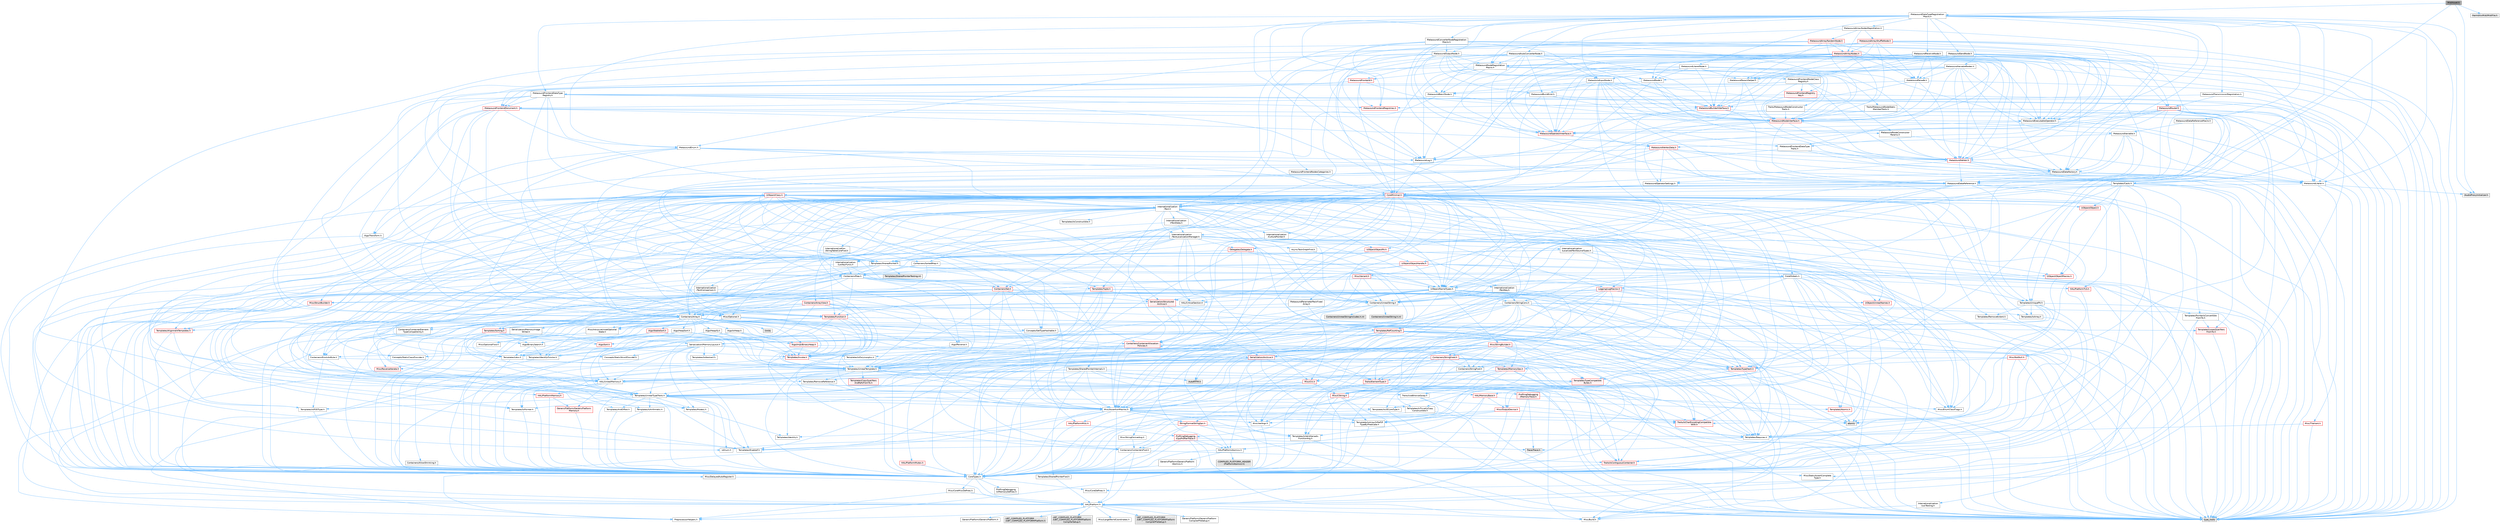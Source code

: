 digraph "MidiAsset.h"
{
 // INTERACTIVE_SVG=YES
 // LATEX_PDF_SIZE
  bgcolor="transparent";
  edge [fontname=Helvetica,fontsize=10,labelfontname=Helvetica,labelfontsize=10];
  node [fontname=Helvetica,fontsize=10,shape=box,height=0.2,width=0.4];
  Node1 [id="Node000001",label="MidiAsset.h",height=0.2,width=0.4,color="gray40", fillcolor="grey60", style="filled", fontcolor="black",tooltip=" "];
  Node1 -> Node2 [id="edge1_Node000001_Node000002",color="steelblue1",style="solid",tooltip=" "];
  Node2 [id="Node000002",label="MetasoundDataReference.h",height=0.2,width=0.4,color="grey40", fillcolor="white", style="filled",URL="$dc/d67/MetasoundDataReference_8h.html",tooltip=" "];
  Node2 -> Node3 [id="edge2_Node000002_Node000003",color="steelblue1",style="solid",tooltip=" "];
  Node3 [id="Node000003",label="type_traits",height=0.2,width=0.4,color="grey60", fillcolor="#E0E0E0", style="filled",tooltip=" "];
  Node2 -> Node4 [id="edge3_Node000002_Node000004",color="steelblue1",style="solid",tooltip=" "];
  Node4 [id="Node000004",label="Containers/UnrealString.h",height=0.2,width=0.4,color="grey40", fillcolor="white", style="filled",URL="$d5/dba/UnrealString_8h.html",tooltip=" "];
  Node4 -> Node5 [id="edge4_Node000004_Node000005",color="steelblue1",style="solid",tooltip=" "];
  Node5 [id="Node000005",label="Containers/UnrealStringIncludes.h.inl",height=0.2,width=0.4,color="grey60", fillcolor="#E0E0E0", style="filled",tooltip=" "];
  Node4 -> Node6 [id="edge5_Node000004_Node000006",color="steelblue1",style="solid",tooltip=" "];
  Node6 [id="Node000006",label="Containers/UnrealString.h.inl",height=0.2,width=0.4,color="grey60", fillcolor="#E0E0E0", style="filled",tooltip=" "];
  Node4 -> Node7 [id="edge6_Node000004_Node000007",color="steelblue1",style="solid",tooltip=" "];
  Node7 [id="Node000007",label="Misc/StringFormatArg.h",height=0.2,width=0.4,color="grey40", fillcolor="white", style="filled",URL="$d2/d16/StringFormatArg_8h.html",tooltip=" "];
  Node7 -> Node8 [id="edge7_Node000007_Node000008",color="steelblue1",style="solid",tooltip=" "];
  Node8 [id="Node000008",label="Containers/ContainersFwd.h",height=0.2,width=0.4,color="grey40", fillcolor="white", style="filled",URL="$d4/d0a/ContainersFwd_8h.html",tooltip=" "];
  Node8 -> Node9 [id="edge8_Node000008_Node000009",color="steelblue1",style="solid",tooltip=" "];
  Node9 [id="Node000009",label="HAL/Platform.h",height=0.2,width=0.4,color="grey40", fillcolor="white", style="filled",URL="$d9/dd0/Platform_8h.html",tooltip=" "];
  Node9 -> Node10 [id="edge9_Node000009_Node000010",color="steelblue1",style="solid",tooltip=" "];
  Node10 [id="Node000010",label="Misc/Build.h",height=0.2,width=0.4,color="grey40", fillcolor="white", style="filled",URL="$d3/dbb/Build_8h.html",tooltip=" "];
  Node9 -> Node11 [id="edge10_Node000009_Node000011",color="steelblue1",style="solid",tooltip=" "];
  Node11 [id="Node000011",label="Misc/LargeWorldCoordinates.h",height=0.2,width=0.4,color="grey40", fillcolor="white", style="filled",URL="$d2/dcb/LargeWorldCoordinates_8h.html",tooltip=" "];
  Node9 -> Node3 [id="edge11_Node000009_Node000003",color="steelblue1",style="solid",tooltip=" "];
  Node9 -> Node12 [id="edge12_Node000009_Node000012",color="steelblue1",style="solid",tooltip=" "];
  Node12 [id="Node000012",label="PreprocessorHelpers.h",height=0.2,width=0.4,color="grey40", fillcolor="white", style="filled",URL="$db/ddb/PreprocessorHelpers_8h.html",tooltip=" "];
  Node9 -> Node13 [id="edge13_Node000009_Node000013",color="steelblue1",style="solid",tooltip=" "];
  Node13 [id="Node000013",label="UBT_COMPILED_PLATFORM\l/UBT_COMPILED_PLATFORMPlatform\lCompilerPreSetup.h",height=0.2,width=0.4,color="grey60", fillcolor="#E0E0E0", style="filled",tooltip=" "];
  Node9 -> Node14 [id="edge14_Node000009_Node000014",color="steelblue1",style="solid",tooltip=" "];
  Node14 [id="Node000014",label="GenericPlatform/GenericPlatform\lCompilerPreSetup.h",height=0.2,width=0.4,color="grey40", fillcolor="white", style="filled",URL="$d9/dc8/GenericPlatformCompilerPreSetup_8h.html",tooltip=" "];
  Node9 -> Node15 [id="edge15_Node000009_Node000015",color="steelblue1",style="solid",tooltip=" "];
  Node15 [id="Node000015",label="GenericPlatform/GenericPlatform.h",height=0.2,width=0.4,color="grey40", fillcolor="white", style="filled",URL="$d6/d84/GenericPlatform_8h.html",tooltip=" "];
  Node9 -> Node16 [id="edge16_Node000009_Node000016",color="steelblue1",style="solid",tooltip=" "];
  Node16 [id="Node000016",label="UBT_COMPILED_PLATFORM\l/UBT_COMPILED_PLATFORMPlatform.h",height=0.2,width=0.4,color="grey60", fillcolor="#E0E0E0", style="filled",tooltip=" "];
  Node9 -> Node17 [id="edge17_Node000009_Node000017",color="steelblue1",style="solid",tooltip=" "];
  Node17 [id="Node000017",label="UBT_COMPILED_PLATFORM\l/UBT_COMPILED_PLATFORMPlatform\lCompilerSetup.h",height=0.2,width=0.4,color="grey60", fillcolor="#E0E0E0", style="filled",tooltip=" "];
  Node8 -> Node18 [id="edge18_Node000008_Node000018",color="steelblue1",style="solid",tooltip=" "];
  Node18 [id="Node000018",label="CoreTypes.h",height=0.2,width=0.4,color="grey40", fillcolor="white", style="filled",URL="$dc/dec/CoreTypes_8h.html",tooltip=" "];
  Node18 -> Node9 [id="edge19_Node000018_Node000009",color="steelblue1",style="solid",tooltip=" "];
  Node18 -> Node19 [id="edge20_Node000018_Node000019",color="steelblue1",style="solid",tooltip=" "];
  Node19 [id="Node000019",label="ProfilingDebugging\l/UMemoryDefines.h",height=0.2,width=0.4,color="grey40", fillcolor="white", style="filled",URL="$d2/da2/UMemoryDefines_8h.html",tooltip=" "];
  Node18 -> Node20 [id="edge21_Node000018_Node000020",color="steelblue1",style="solid",tooltip=" "];
  Node20 [id="Node000020",label="Misc/CoreMiscDefines.h",height=0.2,width=0.4,color="grey40", fillcolor="white", style="filled",URL="$da/d38/CoreMiscDefines_8h.html",tooltip=" "];
  Node20 -> Node9 [id="edge22_Node000020_Node000009",color="steelblue1",style="solid",tooltip=" "];
  Node20 -> Node12 [id="edge23_Node000020_Node000012",color="steelblue1",style="solid",tooltip=" "];
  Node18 -> Node21 [id="edge24_Node000018_Node000021",color="steelblue1",style="solid",tooltip=" "];
  Node21 [id="Node000021",label="Misc/CoreDefines.h",height=0.2,width=0.4,color="grey40", fillcolor="white", style="filled",URL="$d3/dd2/CoreDefines_8h.html",tooltip=" "];
  Node8 -> Node22 [id="edge25_Node000008_Node000022",color="steelblue1",style="solid",tooltip=" "];
  Node22 [id="Node000022",label="Traits/IsContiguousContainer.h",height=0.2,width=0.4,color="red", fillcolor="#FFF0F0", style="filled",URL="$d5/d3c/IsContiguousContainer_8h.html",tooltip=" "];
  Node22 -> Node18 [id="edge26_Node000022_Node000018",color="steelblue1",style="solid",tooltip=" "];
  Node22 -> Node23 [id="edge27_Node000022_Node000023",color="steelblue1",style="solid",tooltip=" "];
  Node23 [id="Node000023",label="Misc/StaticAssertComplete\lType.h",height=0.2,width=0.4,color="grey40", fillcolor="white", style="filled",URL="$d5/d4e/StaticAssertCompleteType_8h.html",tooltip=" "];
  Node2 -> Node9 [id="edge28_Node000002_Node000009",color="steelblue1",style="solid",tooltip=" "];
  Node2 -> Node25 [id="edge29_Node000002_Node000025",color="steelblue1",style="solid",tooltip=" "];
  Node25 [id="Node000025",label="Internationalization\l/Text.h",height=0.2,width=0.4,color="grey40", fillcolor="white", style="filled",URL="$d6/d35/Text_8h.html",tooltip=" "];
  Node25 -> Node18 [id="edge30_Node000025_Node000018",color="steelblue1",style="solid",tooltip=" "];
  Node25 -> Node26 [id="edge31_Node000025_Node000026",color="steelblue1",style="solid",tooltip=" "];
  Node26 [id="Node000026",label="HAL/PlatformAtomics.h",height=0.2,width=0.4,color="grey40", fillcolor="white", style="filled",URL="$d3/d36/PlatformAtomics_8h.html",tooltip=" "];
  Node26 -> Node18 [id="edge32_Node000026_Node000018",color="steelblue1",style="solid",tooltip=" "];
  Node26 -> Node27 [id="edge33_Node000026_Node000027",color="steelblue1",style="solid",tooltip=" "];
  Node27 [id="Node000027",label="GenericPlatform/GenericPlatform\lAtomics.h",height=0.2,width=0.4,color="grey40", fillcolor="white", style="filled",URL="$da/d72/GenericPlatformAtomics_8h.html",tooltip=" "];
  Node27 -> Node18 [id="edge34_Node000027_Node000018",color="steelblue1",style="solid",tooltip=" "];
  Node26 -> Node28 [id="edge35_Node000026_Node000028",color="steelblue1",style="solid",tooltip=" "];
  Node28 [id="Node000028",label="COMPILED_PLATFORM_HEADER\l(PlatformAtomics.h)",height=0.2,width=0.4,color="grey60", fillcolor="#E0E0E0", style="filled",tooltip=" "];
  Node25 -> Node29 [id="edge36_Node000025_Node000029",color="steelblue1",style="solid",tooltip=" "];
  Node29 [id="Node000029",label="Misc/AssertionMacros.h",height=0.2,width=0.4,color="grey40", fillcolor="white", style="filled",URL="$d0/dfa/AssertionMacros_8h.html",tooltip=" "];
  Node29 -> Node18 [id="edge37_Node000029_Node000018",color="steelblue1",style="solid",tooltip=" "];
  Node29 -> Node9 [id="edge38_Node000029_Node000009",color="steelblue1",style="solid",tooltip=" "];
  Node29 -> Node30 [id="edge39_Node000029_Node000030",color="steelblue1",style="solid",tooltip=" "];
  Node30 [id="Node000030",label="HAL/PlatformMisc.h",height=0.2,width=0.4,color="red", fillcolor="#FFF0F0", style="filled",URL="$d0/df5/PlatformMisc_8h.html",tooltip=" "];
  Node30 -> Node18 [id="edge40_Node000030_Node000018",color="steelblue1",style="solid",tooltip=" "];
  Node30 -> Node54 [id="edge41_Node000030_Node000054",color="steelblue1",style="solid",tooltip=" "];
  Node54 [id="Node000054",label="ProfilingDebugging\l/CpuProfilerTrace.h",height=0.2,width=0.4,color="red", fillcolor="#FFF0F0", style="filled",URL="$da/dcb/CpuProfilerTrace_8h.html",tooltip=" "];
  Node54 -> Node18 [id="edge42_Node000054_Node000018",color="steelblue1",style="solid",tooltip=" "];
  Node54 -> Node8 [id="edge43_Node000054_Node000008",color="steelblue1",style="solid",tooltip=" "];
  Node54 -> Node26 [id="edge44_Node000054_Node000026",color="steelblue1",style="solid",tooltip=" "];
  Node54 -> Node12 [id="edge45_Node000054_Node000012",color="steelblue1",style="solid",tooltip=" "];
  Node54 -> Node10 [id="edge46_Node000054_Node000010",color="steelblue1",style="solid",tooltip=" "];
  Node54 -> Node58 [id="edge47_Node000054_Node000058",color="steelblue1",style="solid",tooltip=" "];
  Node58 [id="Node000058",label="Trace/Trace.h",height=0.2,width=0.4,color="grey60", fillcolor="#E0E0E0", style="filled",tooltip=" "];
  Node29 -> Node12 [id="edge48_Node000029_Node000012",color="steelblue1",style="solid",tooltip=" "];
  Node29 -> Node59 [id="edge49_Node000029_Node000059",color="steelblue1",style="solid",tooltip=" "];
  Node59 [id="Node000059",label="Templates/EnableIf.h",height=0.2,width=0.4,color="grey40", fillcolor="white", style="filled",URL="$d7/d60/EnableIf_8h.html",tooltip=" "];
  Node59 -> Node18 [id="edge50_Node000059_Node000018",color="steelblue1",style="solid",tooltip=" "];
  Node29 -> Node60 [id="edge51_Node000029_Node000060",color="steelblue1",style="solid",tooltip=" "];
  Node60 [id="Node000060",label="Templates/IsArrayOrRefOf\lTypeByPredicate.h",height=0.2,width=0.4,color="grey40", fillcolor="white", style="filled",URL="$d6/da1/IsArrayOrRefOfTypeByPredicate_8h.html",tooltip=" "];
  Node60 -> Node18 [id="edge52_Node000060_Node000018",color="steelblue1",style="solid",tooltip=" "];
  Node29 -> Node61 [id="edge53_Node000029_Node000061",color="steelblue1",style="solid",tooltip=" "];
  Node61 [id="Node000061",label="Templates/IsValidVariadic\lFunctionArg.h",height=0.2,width=0.4,color="grey40", fillcolor="white", style="filled",URL="$d0/dc8/IsValidVariadicFunctionArg_8h.html",tooltip=" "];
  Node61 -> Node18 [id="edge54_Node000061_Node000018",color="steelblue1",style="solid",tooltip=" "];
  Node61 -> Node62 [id="edge55_Node000061_Node000062",color="steelblue1",style="solid",tooltip=" "];
  Node62 [id="Node000062",label="IsEnum.h",height=0.2,width=0.4,color="grey40", fillcolor="white", style="filled",URL="$d4/de5/IsEnum_8h.html",tooltip=" "];
  Node61 -> Node3 [id="edge56_Node000061_Node000003",color="steelblue1",style="solid",tooltip=" "];
  Node29 -> Node63 [id="edge57_Node000029_Node000063",color="steelblue1",style="solid",tooltip=" "];
  Node63 [id="Node000063",label="Traits/IsCharEncodingCompatible\lWith.h",height=0.2,width=0.4,color="red", fillcolor="#FFF0F0", style="filled",URL="$df/dd1/IsCharEncodingCompatibleWith_8h.html",tooltip=" "];
  Node63 -> Node3 [id="edge58_Node000063_Node000003",color="steelblue1",style="solid",tooltip=" "];
  Node29 -> Node65 [id="edge59_Node000029_Node000065",color="steelblue1",style="solid",tooltip=" "];
  Node65 [id="Node000065",label="Misc/VarArgs.h",height=0.2,width=0.4,color="grey40", fillcolor="white", style="filled",URL="$d5/d6f/VarArgs_8h.html",tooltip=" "];
  Node65 -> Node18 [id="edge60_Node000065_Node000018",color="steelblue1",style="solid",tooltip=" "];
  Node29 -> Node66 [id="edge61_Node000029_Node000066",color="steelblue1",style="solid",tooltip=" "];
  Node66 [id="Node000066",label="String/FormatStringSan.h",height=0.2,width=0.4,color="red", fillcolor="#FFF0F0", style="filled",URL="$d3/d8b/FormatStringSan_8h.html",tooltip=" "];
  Node66 -> Node3 [id="edge62_Node000066_Node000003",color="steelblue1",style="solid",tooltip=" "];
  Node66 -> Node18 [id="edge63_Node000066_Node000018",color="steelblue1",style="solid",tooltip=" "];
  Node66 -> Node67 [id="edge64_Node000066_Node000067",color="steelblue1",style="solid",tooltip=" "];
  Node67 [id="Node000067",label="Templates/Requires.h",height=0.2,width=0.4,color="grey40", fillcolor="white", style="filled",URL="$dc/d96/Requires_8h.html",tooltip=" "];
  Node67 -> Node59 [id="edge65_Node000067_Node000059",color="steelblue1",style="solid",tooltip=" "];
  Node67 -> Node3 [id="edge66_Node000067_Node000003",color="steelblue1",style="solid",tooltip=" "];
  Node66 -> Node68 [id="edge67_Node000066_Node000068",color="steelblue1",style="solid",tooltip=" "];
  Node68 [id="Node000068",label="Templates/Identity.h",height=0.2,width=0.4,color="grey40", fillcolor="white", style="filled",URL="$d0/dd5/Identity_8h.html",tooltip=" "];
  Node66 -> Node61 [id="edge68_Node000066_Node000061",color="steelblue1",style="solid",tooltip=" "];
  Node66 -> Node8 [id="edge69_Node000066_Node000008",color="steelblue1",style="solid",tooltip=" "];
  Node29 -> Node72 [id="edge70_Node000029_Node000072",color="steelblue1",style="solid",tooltip=" "];
  Node72 [id="Node000072",label="atomic",height=0.2,width=0.4,color="grey60", fillcolor="#E0E0E0", style="filled",tooltip=" "];
  Node25 -> Node50 [id="edge71_Node000025_Node000050",color="steelblue1",style="solid",tooltip=" "];
  Node50 [id="Node000050",label="Misc/EnumClassFlags.h",height=0.2,width=0.4,color="grey40", fillcolor="white", style="filled",URL="$d8/de7/EnumClassFlags_8h.html",tooltip=" "];
  Node25 -> Node73 [id="edge72_Node000025_Node000073",color="steelblue1",style="solid",tooltip=" "];
  Node73 [id="Node000073",label="Templates/UnrealTypeTraits.h",height=0.2,width=0.4,color="grey40", fillcolor="white", style="filled",URL="$d2/d2d/UnrealTypeTraits_8h.html",tooltip=" "];
  Node73 -> Node18 [id="edge73_Node000073_Node000018",color="steelblue1",style="solid",tooltip=" "];
  Node73 -> Node74 [id="edge74_Node000073_Node000074",color="steelblue1",style="solid",tooltip=" "];
  Node74 [id="Node000074",label="Templates/IsPointer.h",height=0.2,width=0.4,color="grey40", fillcolor="white", style="filled",URL="$d7/d05/IsPointer_8h.html",tooltip=" "];
  Node74 -> Node18 [id="edge75_Node000074_Node000018",color="steelblue1",style="solid",tooltip=" "];
  Node73 -> Node29 [id="edge76_Node000073_Node000029",color="steelblue1",style="solid",tooltip=" "];
  Node73 -> Node75 [id="edge77_Node000073_Node000075",color="steelblue1",style="solid",tooltip=" "];
  Node75 [id="Node000075",label="Templates/AndOrNot.h",height=0.2,width=0.4,color="grey40", fillcolor="white", style="filled",URL="$db/d0a/AndOrNot_8h.html",tooltip=" "];
  Node75 -> Node18 [id="edge78_Node000075_Node000018",color="steelblue1",style="solid",tooltip=" "];
  Node73 -> Node59 [id="edge79_Node000073_Node000059",color="steelblue1",style="solid",tooltip=" "];
  Node73 -> Node76 [id="edge80_Node000073_Node000076",color="steelblue1",style="solid",tooltip=" "];
  Node76 [id="Node000076",label="Templates/IsArithmetic.h",height=0.2,width=0.4,color="grey40", fillcolor="white", style="filled",URL="$d2/d5d/IsArithmetic_8h.html",tooltip=" "];
  Node76 -> Node18 [id="edge81_Node000076_Node000018",color="steelblue1",style="solid",tooltip=" "];
  Node73 -> Node62 [id="edge82_Node000073_Node000062",color="steelblue1",style="solid",tooltip=" "];
  Node73 -> Node77 [id="edge83_Node000073_Node000077",color="steelblue1",style="solid",tooltip=" "];
  Node77 [id="Node000077",label="Templates/Models.h",height=0.2,width=0.4,color="grey40", fillcolor="white", style="filled",URL="$d3/d0c/Models_8h.html",tooltip=" "];
  Node77 -> Node68 [id="edge84_Node000077_Node000068",color="steelblue1",style="solid",tooltip=" "];
  Node73 -> Node78 [id="edge85_Node000073_Node000078",color="steelblue1",style="solid",tooltip=" "];
  Node78 [id="Node000078",label="Templates/IsPODType.h",height=0.2,width=0.4,color="grey40", fillcolor="white", style="filled",URL="$d7/db1/IsPODType_8h.html",tooltip=" "];
  Node78 -> Node18 [id="edge86_Node000078_Node000018",color="steelblue1",style="solid",tooltip=" "];
  Node73 -> Node79 [id="edge87_Node000073_Node000079",color="steelblue1",style="solid",tooltip=" "];
  Node79 [id="Node000079",label="Templates/IsUECoreType.h",height=0.2,width=0.4,color="grey40", fillcolor="white", style="filled",URL="$d1/db8/IsUECoreType_8h.html",tooltip=" "];
  Node79 -> Node18 [id="edge88_Node000079_Node000018",color="steelblue1",style="solid",tooltip=" "];
  Node79 -> Node3 [id="edge89_Node000079_Node000003",color="steelblue1",style="solid",tooltip=" "];
  Node73 -> Node80 [id="edge90_Node000073_Node000080",color="steelblue1",style="solid",tooltip=" "];
  Node80 [id="Node000080",label="Templates/IsTriviallyCopy\lConstructible.h",height=0.2,width=0.4,color="grey40", fillcolor="white", style="filled",URL="$d3/d78/IsTriviallyCopyConstructible_8h.html",tooltip=" "];
  Node80 -> Node18 [id="edge91_Node000080_Node000018",color="steelblue1",style="solid",tooltip=" "];
  Node80 -> Node3 [id="edge92_Node000080_Node000003",color="steelblue1",style="solid",tooltip=" "];
  Node25 -> Node81 [id="edge93_Node000025_Node000081",color="steelblue1",style="solid",tooltip=" "];
  Node81 [id="Node000081",label="Containers/Array.h",height=0.2,width=0.4,color="grey40", fillcolor="white", style="filled",URL="$df/dd0/Array_8h.html",tooltip=" "];
  Node81 -> Node18 [id="edge94_Node000081_Node000018",color="steelblue1",style="solid",tooltip=" "];
  Node81 -> Node29 [id="edge95_Node000081_Node000029",color="steelblue1",style="solid",tooltip=" "];
  Node81 -> Node82 [id="edge96_Node000081_Node000082",color="steelblue1",style="solid",tooltip=" "];
  Node82 [id="Node000082",label="Misc/IntrusiveUnsetOptional\lState.h",height=0.2,width=0.4,color="grey40", fillcolor="white", style="filled",URL="$d2/d0a/IntrusiveUnsetOptionalState_8h.html",tooltip=" "];
  Node82 -> Node83 [id="edge97_Node000082_Node000083",color="steelblue1",style="solid",tooltip=" "];
  Node83 [id="Node000083",label="Misc/OptionalFwd.h",height=0.2,width=0.4,color="grey40", fillcolor="white", style="filled",URL="$dc/d50/OptionalFwd_8h.html",tooltip=" "];
  Node81 -> Node84 [id="edge98_Node000081_Node000084",color="steelblue1",style="solid",tooltip=" "];
  Node84 [id="Node000084",label="Misc/ReverseIterate.h",height=0.2,width=0.4,color="red", fillcolor="#FFF0F0", style="filled",URL="$db/de3/ReverseIterate_8h.html",tooltip=" "];
  Node84 -> Node9 [id="edge99_Node000084_Node000009",color="steelblue1",style="solid",tooltip=" "];
  Node81 -> Node86 [id="edge100_Node000081_Node000086",color="steelblue1",style="solid",tooltip=" "];
  Node86 [id="Node000086",label="HAL/UnrealMemory.h",height=0.2,width=0.4,color="grey40", fillcolor="white", style="filled",URL="$d9/d96/UnrealMemory_8h.html",tooltip=" "];
  Node86 -> Node18 [id="edge101_Node000086_Node000018",color="steelblue1",style="solid",tooltip=" "];
  Node86 -> Node87 [id="edge102_Node000086_Node000087",color="steelblue1",style="solid",tooltip=" "];
  Node87 [id="Node000087",label="GenericPlatform/GenericPlatform\lMemory.h",height=0.2,width=0.4,color="red", fillcolor="#FFF0F0", style="filled",URL="$dd/d22/GenericPlatformMemory_8h.html",tooltip=" "];
  Node87 -> Node18 [id="edge103_Node000087_Node000018",color="steelblue1",style="solid",tooltip=" "];
  Node86 -> Node90 [id="edge104_Node000086_Node000090",color="steelblue1",style="solid",tooltip=" "];
  Node90 [id="Node000090",label="HAL/MemoryBase.h",height=0.2,width=0.4,color="red", fillcolor="#FFF0F0", style="filled",URL="$d6/d9f/MemoryBase_8h.html",tooltip=" "];
  Node90 -> Node18 [id="edge105_Node000090_Node000018",color="steelblue1",style="solid",tooltip=" "];
  Node90 -> Node26 [id="edge106_Node000090_Node000026",color="steelblue1",style="solid",tooltip=" "];
  Node90 -> Node92 [id="edge107_Node000090_Node000092",color="steelblue1",style="solid",tooltip=" "];
  Node92 [id="Node000092",label="Misc/OutputDevice.h",height=0.2,width=0.4,color="red", fillcolor="#FFF0F0", style="filled",URL="$d7/d32/OutputDevice_8h.html",tooltip=" "];
  Node92 -> Node18 [id="edge108_Node000092_Node000018",color="steelblue1",style="solid",tooltip=" "];
  Node92 -> Node65 [id="edge109_Node000092_Node000065",color="steelblue1",style="solid",tooltip=" "];
  Node92 -> Node60 [id="edge110_Node000092_Node000060",color="steelblue1",style="solid",tooltip=" "];
  Node92 -> Node61 [id="edge111_Node000092_Node000061",color="steelblue1",style="solid",tooltip=" "];
  Node92 -> Node63 [id="edge112_Node000092_Node000063",color="steelblue1",style="solid",tooltip=" "];
  Node90 -> Node94 [id="edge113_Node000090_Node000094",color="steelblue1",style="solid",tooltip=" "];
  Node94 [id="Node000094",label="Templates/Atomic.h",height=0.2,width=0.4,color="red", fillcolor="#FFF0F0", style="filled",URL="$d3/d91/Atomic_8h.html",tooltip=" "];
  Node94 -> Node72 [id="edge114_Node000094_Node000072",color="steelblue1",style="solid",tooltip=" "];
  Node86 -> Node101 [id="edge115_Node000086_Node000101",color="steelblue1",style="solid",tooltip=" "];
  Node101 [id="Node000101",label="HAL/PlatformMemory.h",height=0.2,width=0.4,color="red", fillcolor="#FFF0F0", style="filled",URL="$de/d68/PlatformMemory_8h.html",tooltip=" "];
  Node101 -> Node18 [id="edge116_Node000101_Node000018",color="steelblue1",style="solid",tooltip=" "];
  Node101 -> Node87 [id="edge117_Node000101_Node000087",color="steelblue1",style="solid",tooltip=" "];
  Node86 -> Node103 [id="edge118_Node000086_Node000103",color="steelblue1",style="solid",tooltip=" "];
  Node103 [id="Node000103",label="ProfilingDebugging\l/MemoryTrace.h",height=0.2,width=0.4,color="red", fillcolor="#FFF0F0", style="filled",URL="$da/dd7/MemoryTrace_8h.html",tooltip=" "];
  Node103 -> Node9 [id="edge119_Node000103_Node000009",color="steelblue1",style="solid",tooltip=" "];
  Node103 -> Node50 [id="edge120_Node000103_Node000050",color="steelblue1",style="solid",tooltip=" "];
  Node103 -> Node58 [id="edge121_Node000103_Node000058",color="steelblue1",style="solid",tooltip=" "];
  Node86 -> Node74 [id="edge122_Node000086_Node000074",color="steelblue1",style="solid",tooltip=" "];
  Node81 -> Node73 [id="edge123_Node000081_Node000073",color="steelblue1",style="solid",tooltip=" "];
  Node81 -> Node104 [id="edge124_Node000081_Node000104",color="steelblue1",style="solid",tooltip=" "];
  Node104 [id="Node000104",label="Templates/UnrealTemplate.h",height=0.2,width=0.4,color="grey40", fillcolor="white", style="filled",URL="$d4/d24/UnrealTemplate_8h.html",tooltip=" "];
  Node104 -> Node18 [id="edge125_Node000104_Node000018",color="steelblue1",style="solid",tooltip=" "];
  Node104 -> Node74 [id="edge126_Node000104_Node000074",color="steelblue1",style="solid",tooltip=" "];
  Node104 -> Node86 [id="edge127_Node000104_Node000086",color="steelblue1",style="solid",tooltip=" "];
  Node104 -> Node105 [id="edge128_Node000104_Node000105",color="steelblue1",style="solid",tooltip=" "];
  Node105 [id="Node000105",label="Templates/CopyQualifiers\lAndRefsFromTo.h",height=0.2,width=0.4,color="red", fillcolor="#FFF0F0", style="filled",URL="$d3/db3/CopyQualifiersAndRefsFromTo_8h.html",tooltip=" "];
  Node104 -> Node73 [id="edge129_Node000104_Node000073",color="steelblue1",style="solid",tooltip=" "];
  Node104 -> Node107 [id="edge130_Node000104_Node000107",color="steelblue1",style="solid",tooltip=" "];
  Node107 [id="Node000107",label="Templates/RemoveReference.h",height=0.2,width=0.4,color="grey40", fillcolor="white", style="filled",URL="$da/dbe/RemoveReference_8h.html",tooltip=" "];
  Node107 -> Node18 [id="edge131_Node000107_Node000018",color="steelblue1",style="solid",tooltip=" "];
  Node104 -> Node67 [id="edge132_Node000104_Node000067",color="steelblue1",style="solid",tooltip=" "];
  Node104 -> Node108 [id="edge133_Node000104_Node000108",color="steelblue1",style="solid",tooltip=" "];
  Node108 [id="Node000108",label="Templates/TypeCompatible\lBytes.h",height=0.2,width=0.4,color="red", fillcolor="#FFF0F0", style="filled",URL="$df/d0a/TypeCompatibleBytes_8h.html",tooltip=" "];
  Node108 -> Node18 [id="edge134_Node000108_Node000018",color="steelblue1",style="solid",tooltip=" "];
  Node108 -> Node3 [id="edge135_Node000108_Node000003",color="steelblue1",style="solid",tooltip=" "];
  Node104 -> Node68 [id="edge136_Node000104_Node000068",color="steelblue1",style="solid",tooltip=" "];
  Node104 -> Node22 [id="edge137_Node000104_Node000022",color="steelblue1",style="solid",tooltip=" "];
  Node104 -> Node109 [id="edge138_Node000104_Node000109",color="steelblue1",style="solid",tooltip=" "];
  Node109 [id="Node000109",label="Traits/UseBitwiseSwap.h",height=0.2,width=0.4,color="grey40", fillcolor="white", style="filled",URL="$db/df3/UseBitwiseSwap_8h.html",tooltip=" "];
  Node109 -> Node18 [id="edge139_Node000109_Node000018",color="steelblue1",style="solid",tooltip=" "];
  Node109 -> Node3 [id="edge140_Node000109_Node000003",color="steelblue1",style="solid",tooltip=" "];
  Node104 -> Node3 [id="edge141_Node000104_Node000003",color="steelblue1",style="solid",tooltip=" "];
  Node81 -> Node110 [id="edge142_Node000081_Node000110",color="steelblue1",style="solid",tooltip=" "];
  Node110 [id="Node000110",label="Containers/AllowShrinking.h",height=0.2,width=0.4,color="grey40", fillcolor="white", style="filled",URL="$d7/d1a/AllowShrinking_8h.html",tooltip=" "];
  Node110 -> Node18 [id="edge143_Node000110_Node000018",color="steelblue1",style="solid",tooltip=" "];
  Node81 -> Node111 [id="edge144_Node000081_Node000111",color="steelblue1",style="solid",tooltip=" "];
  Node111 [id="Node000111",label="Containers/ContainerAllocation\lPolicies.h",height=0.2,width=0.4,color="red", fillcolor="#FFF0F0", style="filled",URL="$d7/dff/ContainerAllocationPolicies_8h.html",tooltip=" "];
  Node111 -> Node18 [id="edge145_Node000111_Node000018",color="steelblue1",style="solid",tooltip=" "];
  Node111 -> Node111 [id="edge146_Node000111_Node000111",color="steelblue1",style="solid",tooltip=" "];
  Node111 -> Node86 [id="edge147_Node000111_Node000086",color="steelblue1",style="solid",tooltip=" "];
  Node111 -> Node29 [id="edge148_Node000111_Node000029",color="steelblue1",style="solid",tooltip=" "];
  Node111 -> Node121 [id="edge149_Node000111_Node000121",color="steelblue1",style="solid",tooltip=" "];
  Node121 [id="Node000121",label="Templates/IsPolymorphic.h",height=0.2,width=0.4,color="grey40", fillcolor="white", style="filled",URL="$dc/d20/IsPolymorphic_8h.html",tooltip=" "];
  Node111 -> Node122 [id="edge150_Node000111_Node000122",color="steelblue1",style="solid",tooltip=" "];
  Node122 [id="Node000122",label="Templates/MemoryOps.h",height=0.2,width=0.4,color="red", fillcolor="#FFF0F0", style="filled",URL="$db/dea/MemoryOps_8h.html",tooltip=" "];
  Node122 -> Node18 [id="edge151_Node000122_Node000018",color="steelblue1",style="solid",tooltip=" "];
  Node122 -> Node86 [id="edge152_Node000122_Node000086",color="steelblue1",style="solid",tooltip=" "];
  Node122 -> Node80 [id="edge153_Node000122_Node000080",color="steelblue1",style="solid",tooltip=" "];
  Node122 -> Node67 [id="edge154_Node000122_Node000067",color="steelblue1",style="solid",tooltip=" "];
  Node122 -> Node73 [id="edge155_Node000122_Node000073",color="steelblue1",style="solid",tooltip=" "];
  Node122 -> Node109 [id="edge156_Node000122_Node000109",color="steelblue1",style="solid",tooltip=" "];
  Node122 -> Node3 [id="edge157_Node000122_Node000003",color="steelblue1",style="solid",tooltip=" "];
  Node111 -> Node108 [id="edge158_Node000111_Node000108",color="steelblue1",style="solid",tooltip=" "];
  Node111 -> Node3 [id="edge159_Node000111_Node000003",color="steelblue1",style="solid",tooltip=" "];
  Node81 -> Node123 [id="edge160_Node000081_Node000123",color="steelblue1",style="solid",tooltip=" "];
  Node123 [id="Node000123",label="Containers/ContainerElement\lTypeCompatibility.h",height=0.2,width=0.4,color="grey40", fillcolor="white", style="filled",URL="$df/ddf/ContainerElementTypeCompatibility_8h.html",tooltip=" "];
  Node123 -> Node18 [id="edge161_Node000123_Node000018",color="steelblue1",style="solid",tooltip=" "];
  Node123 -> Node73 [id="edge162_Node000123_Node000073",color="steelblue1",style="solid",tooltip=" "];
  Node81 -> Node124 [id="edge163_Node000081_Node000124",color="steelblue1",style="solid",tooltip=" "];
  Node124 [id="Node000124",label="Serialization/Archive.h",height=0.2,width=0.4,color="red", fillcolor="#FFF0F0", style="filled",URL="$d7/d3b/Archive_8h.html",tooltip=" "];
  Node124 -> Node18 [id="edge164_Node000124_Node000018",color="steelblue1",style="solid",tooltip=" "];
  Node124 -> Node29 [id="edge165_Node000124_Node000029",color="steelblue1",style="solid",tooltip=" "];
  Node124 -> Node10 [id="edge166_Node000124_Node000010",color="steelblue1",style="solid",tooltip=" "];
  Node124 -> Node65 [id="edge167_Node000124_Node000065",color="steelblue1",style="solid",tooltip=" "];
  Node124 -> Node59 [id="edge168_Node000124_Node000059",color="steelblue1",style="solid",tooltip=" "];
  Node124 -> Node60 [id="edge169_Node000124_Node000060",color="steelblue1",style="solid",tooltip=" "];
  Node124 -> Node61 [id="edge170_Node000124_Node000061",color="steelblue1",style="solid",tooltip=" "];
  Node124 -> Node104 [id="edge171_Node000124_Node000104",color="steelblue1",style="solid",tooltip=" "];
  Node124 -> Node63 [id="edge172_Node000124_Node000063",color="steelblue1",style="solid",tooltip=" "];
  Node81 -> Node134 [id="edge173_Node000081_Node000134",color="steelblue1",style="solid",tooltip=" "];
  Node134 [id="Node000134",label="Serialization/MemoryImage\lWriter.h",height=0.2,width=0.4,color="grey40", fillcolor="white", style="filled",URL="$d0/d08/MemoryImageWriter_8h.html",tooltip=" "];
  Node134 -> Node18 [id="edge174_Node000134_Node000018",color="steelblue1",style="solid",tooltip=" "];
  Node134 -> Node135 [id="edge175_Node000134_Node000135",color="steelblue1",style="solid",tooltip=" "];
  Node135 [id="Node000135",label="Serialization/MemoryLayout.h",height=0.2,width=0.4,color="grey40", fillcolor="white", style="filled",URL="$d7/d66/MemoryLayout_8h.html",tooltip=" "];
  Node135 -> Node136 [id="edge176_Node000135_Node000136",color="steelblue1",style="solid",tooltip=" "];
  Node136 [id="Node000136",label="Concepts/StaticClassProvider.h",height=0.2,width=0.4,color="grey40", fillcolor="white", style="filled",URL="$dd/d83/StaticClassProvider_8h.html",tooltip=" "];
  Node135 -> Node137 [id="edge177_Node000135_Node000137",color="steelblue1",style="solid",tooltip=" "];
  Node137 [id="Node000137",label="Concepts/StaticStructProvider.h",height=0.2,width=0.4,color="grey40", fillcolor="white", style="filled",URL="$d5/d77/StaticStructProvider_8h.html",tooltip=" "];
  Node135 -> Node138 [id="edge178_Node000135_Node000138",color="steelblue1",style="solid",tooltip=" "];
  Node138 [id="Node000138",label="Containers/EnumAsByte.h",height=0.2,width=0.4,color="grey40", fillcolor="white", style="filled",URL="$d6/d9a/EnumAsByte_8h.html",tooltip=" "];
  Node138 -> Node18 [id="edge179_Node000138_Node000018",color="steelblue1",style="solid",tooltip=" "];
  Node138 -> Node78 [id="edge180_Node000138_Node000078",color="steelblue1",style="solid",tooltip=" "];
  Node138 -> Node139 [id="edge181_Node000138_Node000139",color="steelblue1",style="solid",tooltip=" "];
  Node139 [id="Node000139",label="Templates/TypeHash.h",height=0.2,width=0.4,color="red", fillcolor="#FFF0F0", style="filled",URL="$d1/d62/TypeHash_8h.html",tooltip=" "];
  Node139 -> Node18 [id="edge182_Node000139_Node000018",color="steelblue1",style="solid",tooltip=" "];
  Node139 -> Node67 [id="edge183_Node000139_Node000067",color="steelblue1",style="solid",tooltip=" "];
  Node139 -> Node140 [id="edge184_Node000139_Node000140",color="steelblue1",style="solid",tooltip=" "];
  Node140 [id="Node000140",label="Misc/Crc.h",height=0.2,width=0.4,color="red", fillcolor="#FFF0F0", style="filled",URL="$d4/dd2/Crc_8h.html",tooltip=" "];
  Node140 -> Node18 [id="edge185_Node000140_Node000018",color="steelblue1",style="solid",tooltip=" "];
  Node140 -> Node29 [id="edge186_Node000140_Node000029",color="steelblue1",style="solid",tooltip=" "];
  Node140 -> Node141 [id="edge187_Node000140_Node000141",color="steelblue1",style="solid",tooltip=" "];
  Node141 [id="Node000141",label="Misc/CString.h",height=0.2,width=0.4,color="red", fillcolor="#FFF0F0", style="filled",URL="$d2/d49/CString_8h.html",tooltip=" "];
  Node141 -> Node18 [id="edge188_Node000141_Node000018",color="steelblue1",style="solid",tooltip=" "];
  Node141 -> Node29 [id="edge189_Node000141_Node000029",color="steelblue1",style="solid",tooltip=" "];
  Node141 -> Node65 [id="edge190_Node000141_Node000065",color="steelblue1",style="solid",tooltip=" "];
  Node141 -> Node60 [id="edge191_Node000141_Node000060",color="steelblue1",style="solid",tooltip=" "];
  Node141 -> Node61 [id="edge192_Node000141_Node000061",color="steelblue1",style="solid",tooltip=" "];
  Node141 -> Node63 [id="edge193_Node000141_Node000063",color="steelblue1",style="solid",tooltip=" "];
  Node140 -> Node73 [id="edge194_Node000140_Node000073",color="steelblue1",style="solid",tooltip=" "];
  Node139 -> Node3 [id="edge195_Node000139_Node000003",color="steelblue1",style="solid",tooltip=" "];
  Node135 -> Node32 [id="edge196_Node000135_Node000032",color="steelblue1",style="solid",tooltip=" "];
  Node32 [id="Node000032",label="Containers/StringFwd.h",height=0.2,width=0.4,color="grey40", fillcolor="white", style="filled",URL="$df/d37/StringFwd_8h.html",tooltip=" "];
  Node32 -> Node18 [id="edge197_Node000032_Node000018",color="steelblue1",style="solid",tooltip=" "];
  Node32 -> Node33 [id="edge198_Node000032_Node000033",color="steelblue1",style="solid",tooltip=" "];
  Node33 [id="Node000033",label="Traits/ElementType.h",height=0.2,width=0.4,color="red", fillcolor="#FFF0F0", style="filled",URL="$d5/d4f/ElementType_8h.html",tooltip=" "];
  Node33 -> Node9 [id="edge199_Node000033_Node000009",color="steelblue1",style="solid",tooltip=" "];
  Node33 -> Node3 [id="edge200_Node000033_Node000003",color="steelblue1",style="solid",tooltip=" "];
  Node32 -> Node22 [id="edge201_Node000032_Node000022",color="steelblue1",style="solid",tooltip=" "];
  Node135 -> Node86 [id="edge202_Node000135_Node000086",color="steelblue1",style="solid",tooltip=" "];
  Node135 -> Node146 [id="edge203_Node000135_Node000146",color="steelblue1",style="solid",tooltip=" "];
  Node146 [id="Node000146",label="Misc/DelayedAutoRegister.h",height=0.2,width=0.4,color="grey40", fillcolor="white", style="filled",URL="$d1/dda/DelayedAutoRegister_8h.html",tooltip=" "];
  Node146 -> Node9 [id="edge204_Node000146_Node000009",color="steelblue1",style="solid",tooltip=" "];
  Node135 -> Node59 [id="edge205_Node000135_Node000059",color="steelblue1",style="solid",tooltip=" "];
  Node135 -> Node147 [id="edge206_Node000135_Node000147",color="steelblue1",style="solid",tooltip=" "];
  Node147 [id="Node000147",label="Templates/IsAbstract.h",height=0.2,width=0.4,color="grey40", fillcolor="white", style="filled",URL="$d8/db7/IsAbstract_8h.html",tooltip=" "];
  Node135 -> Node121 [id="edge207_Node000135_Node000121",color="steelblue1",style="solid",tooltip=" "];
  Node135 -> Node77 [id="edge208_Node000135_Node000077",color="steelblue1",style="solid",tooltip=" "];
  Node135 -> Node104 [id="edge209_Node000135_Node000104",color="steelblue1",style="solid",tooltip=" "];
  Node81 -> Node148 [id="edge210_Node000081_Node000148",color="steelblue1",style="solid",tooltip=" "];
  Node148 [id="Node000148",label="Algo/Heapify.h",height=0.2,width=0.4,color="grey40", fillcolor="white", style="filled",URL="$d0/d2a/Heapify_8h.html",tooltip=" "];
  Node148 -> Node149 [id="edge211_Node000148_Node000149",color="steelblue1",style="solid",tooltip=" "];
  Node149 [id="Node000149",label="Algo/Impl/BinaryHeap.h",height=0.2,width=0.4,color="red", fillcolor="#FFF0F0", style="filled",URL="$d7/da3/Algo_2Impl_2BinaryHeap_8h.html",tooltip=" "];
  Node149 -> Node150 [id="edge212_Node000149_Node000150",color="steelblue1",style="solid",tooltip=" "];
  Node150 [id="Node000150",label="Templates/Invoke.h",height=0.2,width=0.4,color="red", fillcolor="#FFF0F0", style="filled",URL="$d7/deb/Invoke_8h.html",tooltip=" "];
  Node150 -> Node18 [id="edge213_Node000150_Node000018",color="steelblue1",style="solid",tooltip=" "];
  Node150 -> Node104 [id="edge214_Node000150_Node000104",color="steelblue1",style="solid",tooltip=" "];
  Node150 -> Node3 [id="edge215_Node000150_Node000003",color="steelblue1",style="solid",tooltip=" "];
  Node149 -> Node3 [id="edge216_Node000149_Node000003",color="steelblue1",style="solid",tooltip=" "];
  Node148 -> Node154 [id="edge217_Node000148_Node000154",color="steelblue1",style="solid",tooltip=" "];
  Node154 [id="Node000154",label="Templates/IdentityFunctor.h",height=0.2,width=0.4,color="grey40", fillcolor="white", style="filled",URL="$d7/d2e/IdentityFunctor_8h.html",tooltip=" "];
  Node154 -> Node9 [id="edge218_Node000154_Node000009",color="steelblue1",style="solid",tooltip=" "];
  Node148 -> Node150 [id="edge219_Node000148_Node000150",color="steelblue1",style="solid",tooltip=" "];
  Node148 -> Node155 [id="edge220_Node000148_Node000155",color="steelblue1",style="solid",tooltip=" "];
  Node155 [id="Node000155",label="Templates/Less.h",height=0.2,width=0.4,color="grey40", fillcolor="white", style="filled",URL="$de/dc8/Less_8h.html",tooltip=" "];
  Node155 -> Node18 [id="edge221_Node000155_Node000018",color="steelblue1",style="solid",tooltip=" "];
  Node155 -> Node104 [id="edge222_Node000155_Node000104",color="steelblue1",style="solid",tooltip=" "];
  Node148 -> Node104 [id="edge223_Node000148_Node000104",color="steelblue1",style="solid",tooltip=" "];
  Node81 -> Node156 [id="edge224_Node000081_Node000156",color="steelblue1",style="solid",tooltip=" "];
  Node156 [id="Node000156",label="Algo/HeapSort.h",height=0.2,width=0.4,color="grey40", fillcolor="white", style="filled",URL="$d3/d92/HeapSort_8h.html",tooltip=" "];
  Node156 -> Node149 [id="edge225_Node000156_Node000149",color="steelblue1",style="solid",tooltip=" "];
  Node156 -> Node154 [id="edge226_Node000156_Node000154",color="steelblue1",style="solid",tooltip=" "];
  Node156 -> Node155 [id="edge227_Node000156_Node000155",color="steelblue1",style="solid",tooltip=" "];
  Node156 -> Node104 [id="edge228_Node000156_Node000104",color="steelblue1",style="solid",tooltip=" "];
  Node81 -> Node157 [id="edge229_Node000081_Node000157",color="steelblue1",style="solid",tooltip=" "];
  Node157 [id="Node000157",label="Algo/IsHeap.h",height=0.2,width=0.4,color="grey40", fillcolor="white", style="filled",URL="$de/d32/IsHeap_8h.html",tooltip=" "];
  Node157 -> Node149 [id="edge230_Node000157_Node000149",color="steelblue1",style="solid",tooltip=" "];
  Node157 -> Node154 [id="edge231_Node000157_Node000154",color="steelblue1",style="solid",tooltip=" "];
  Node157 -> Node150 [id="edge232_Node000157_Node000150",color="steelblue1",style="solid",tooltip=" "];
  Node157 -> Node155 [id="edge233_Node000157_Node000155",color="steelblue1",style="solid",tooltip=" "];
  Node157 -> Node104 [id="edge234_Node000157_Node000104",color="steelblue1",style="solid",tooltip=" "];
  Node81 -> Node149 [id="edge235_Node000081_Node000149",color="steelblue1",style="solid",tooltip=" "];
  Node81 -> Node158 [id="edge236_Node000081_Node000158",color="steelblue1",style="solid",tooltip=" "];
  Node158 [id="Node000158",label="Algo/StableSort.h",height=0.2,width=0.4,color="red", fillcolor="#FFF0F0", style="filled",URL="$d7/d3c/StableSort_8h.html",tooltip=" "];
  Node158 -> Node159 [id="edge237_Node000158_Node000159",color="steelblue1",style="solid",tooltip=" "];
  Node159 [id="Node000159",label="Algo/BinarySearch.h",height=0.2,width=0.4,color="grey40", fillcolor="white", style="filled",URL="$db/db4/BinarySearch_8h.html",tooltip=" "];
  Node159 -> Node154 [id="edge238_Node000159_Node000154",color="steelblue1",style="solid",tooltip=" "];
  Node159 -> Node150 [id="edge239_Node000159_Node000150",color="steelblue1",style="solid",tooltip=" "];
  Node159 -> Node155 [id="edge240_Node000159_Node000155",color="steelblue1",style="solid",tooltip=" "];
  Node158 -> Node154 [id="edge241_Node000158_Node000154",color="steelblue1",style="solid",tooltip=" "];
  Node158 -> Node150 [id="edge242_Node000158_Node000150",color="steelblue1",style="solid",tooltip=" "];
  Node158 -> Node155 [id="edge243_Node000158_Node000155",color="steelblue1",style="solid",tooltip=" "];
  Node158 -> Node104 [id="edge244_Node000158_Node000104",color="steelblue1",style="solid",tooltip=" "];
  Node81 -> Node161 [id="edge245_Node000081_Node000161",color="steelblue1",style="solid",tooltip=" "];
  Node161 [id="Node000161",label="Concepts/GetTypeHashable.h",height=0.2,width=0.4,color="grey40", fillcolor="white", style="filled",URL="$d3/da2/GetTypeHashable_8h.html",tooltip=" "];
  Node161 -> Node18 [id="edge246_Node000161_Node000018",color="steelblue1",style="solid",tooltip=" "];
  Node161 -> Node139 [id="edge247_Node000161_Node000139",color="steelblue1",style="solid",tooltip=" "];
  Node81 -> Node154 [id="edge248_Node000081_Node000154",color="steelblue1",style="solid",tooltip=" "];
  Node81 -> Node150 [id="edge249_Node000081_Node000150",color="steelblue1",style="solid",tooltip=" "];
  Node81 -> Node155 [id="edge250_Node000081_Node000155",color="steelblue1",style="solid",tooltip=" "];
  Node81 -> Node162 [id="edge251_Node000081_Node000162",color="steelblue1",style="solid",tooltip=" "];
  Node162 [id="Node000162",label="Templates/LosesQualifiers\lFromTo.h",height=0.2,width=0.4,color="red", fillcolor="#FFF0F0", style="filled",URL="$d2/db3/LosesQualifiersFromTo_8h.html",tooltip=" "];
  Node162 -> Node3 [id="edge252_Node000162_Node000003",color="steelblue1",style="solid",tooltip=" "];
  Node81 -> Node67 [id="edge253_Node000081_Node000067",color="steelblue1",style="solid",tooltip=" "];
  Node81 -> Node163 [id="edge254_Node000081_Node000163",color="steelblue1",style="solid",tooltip=" "];
  Node163 [id="Node000163",label="Templates/Sorting.h",height=0.2,width=0.4,color="red", fillcolor="#FFF0F0", style="filled",URL="$d3/d9e/Sorting_8h.html",tooltip=" "];
  Node163 -> Node18 [id="edge255_Node000163_Node000018",color="steelblue1",style="solid",tooltip=" "];
  Node163 -> Node159 [id="edge256_Node000163_Node000159",color="steelblue1",style="solid",tooltip=" "];
  Node163 -> Node164 [id="edge257_Node000163_Node000164",color="steelblue1",style="solid",tooltip=" "];
  Node164 [id="Node000164",label="Algo/Sort.h",height=0.2,width=0.4,color="red", fillcolor="#FFF0F0", style="filled",URL="$d1/d87/Sort_8h.html",tooltip=" "];
  Node163 -> Node155 [id="edge258_Node000163_Node000155",color="steelblue1",style="solid",tooltip=" "];
  Node81 -> Node167 [id="edge259_Node000081_Node000167",color="steelblue1",style="solid",tooltip=" "];
  Node167 [id="Node000167",label="Templates/AlignmentTemplates.h",height=0.2,width=0.4,color="red", fillcolor="#FFF0F0", style="filled",URL="$dd/d32/AlignmentTemplates_8h.html",tooltip=" "];
  Node167 -> Node18 [id="edge260_Node000167_Node000018",color="steelblue1",style="solid",tooltip=" "];
  Node167 -> Node74 [id="edge261_Node000167_Node000074",color="steelblue1",style="solid",tooltip=" "];
  Node81 -> Node33 [id="edge262_Node000081_Node000033",color="steelblue1",style="solid",tooltip=" "];
  Node81 -> Node119 [id="edge263_Node000081_Node000119",color="steelblue1",style="solid",tooltip=" "];
  Node119 [id="Node000119",label="limits",height=0.2,width=0.4,color="grey60", fillcolor="#E0E0E0", style="filled",tooltip=" "];
  Node81 -> Node3 [id="edge264_Node000081_Node000003",color="steelblue1",style="solid",tooltip=" "];
  Node25 -> Node4 [id="edge265_Node000025_Node000004",color="steelblue1",style="solid",tooltip=" "];
  Node25 -> Node168 [id="edge266_Node000025_Node000168",color="steelblue1",style="solid",tooltip=" "];
  Node168 [id="Node000168",label="Containers/SortedMap.h",height=0.2,width=0.4,color="grey40", fillcolor="white", style="filled",URL="$d1/dcf/SortedMap_8h.html",tooltip=" "];
  Node168 -> Node169 [id="edge267_Node000168_Node000169",color="steelblue1",style="solid",tooltip=" "];
  Node169 [id="Node000169",label="Containers/Map.h",height=0.2,width=0.4,color="grey40", fillcolor="white", style="filled",URL="$df/d79/Map_8h.html",tooltip=" "];
  Node169 -> Node18 [id="edge268_Node000169_Node000018",color="steelblue1",style="solid",tooltip=" "];
  Node169 -> Node170 [id="edge269_Node000169_Node000170",color="steelblue1",style="solid",tooltip=" "];
  Node170 [id="Node000170",label="Algo/Reverse.h",height=0.2,width=0.4,color="grey40", fillcolor="white", style="filled",URL="$d5/d93/Reverse_8h.html",tooltip=" "];
  Node170 -> Node18 [id="edge270_Node000170_Node000018",color="steelblue1",style="solid",tooltip=" "];
  Node170 -> Node104 [id="edge271_Node000170_Node000104",color="steelblue1",style="solid",tooltip=" "];
  Node169 -> Node123 [id="edge272_Node000169_Node000123",color="steelblue1",style="solid",tooltip=" "];
  Node169 -> Node171 [id="edge273_Node000169_Node000171",color="steelblue1",style="solid",tooltip=" "];
  Node171 [id="Node000171",label="Containers/Set.h",height=0.2,width=0.4,color="red", fillcolor="#FFF0F0", style="filled",URL="$d4/d45/Set_8h.html",tooltip=" "];
  Node171 -> Node111 [id="edge274_Node000171_Node000111",color="steelblue1",style="solid",tooltip=" "];
  Node171 -> Node123 [id="edge275_Node000171_Node000123",color="steelblue1",style="solid",tooltip=" "];
  Node171 -> Node8 [id="edge276_Node000171_Node000008",color="steelblue1",style="solid",tooltip=" "];
  Node171 -> Node29 [id="edge277_Node000171_Node000029",color="steelblue1",style="solid",tooltip=" "];
  Node171 -> Node192 [id="edge278_Node000171_Node000192",color="steelblue1",style="solid",tooltip=" "];
  Node192 [id="Node000192",label="Misc/StructBuilder.h",height=0.2,width=0.4,color="red", fillcolor="#FFF0F0", style="filled",URL="$d9/db3/StructBuilder_8h.html",tooltip=" "];
  Node192 -> Node18 [id="edge279_Node000192_Node000018",color="steelblue1",style="solid",tooltip=" "];
  Node192 -> Node167 [id="edge280_Node000192_Node000167",color="steelblue1",style="solid",tooltip=" "];
  Node171 -> Node134 [id="edge281_Node000171_Node000134",color="steelblue1",style="solid",tooltip=" "];
  Node171 -> Node176 [id="edge282_Node000171_Node000176",color="steelblue1",style="solid",tooltip=" "];
  Node176 [id="Node000176",label="Serialization/Structured\lArchive.h",height=0.2,width=0.4,color="red", fillcolor="#FFF0F0", style="filled",URL="$d9/d1e/StructuredArchive_8h.html",tooltip=" "];
  Node176 -> Node81 [id="edge283_Node000176_Node000081",color="steelblue1",style="solid",tooltip=" "];
  Node176 -> Node111 [id="edge284_Node000176_Node000111",color="steelblue1",style="solid",tooltip=" "];
  Node176 -> Node18 [id="edge285_Node000176_Node000018",color="steelblue1",style="solid",tooltip=" "];
  Node176 -> Node10 [id="edge286_Node000176_Node000010",color="steelblue1",style="solid",tooltip=" "];
  Node176 -> Node124 [id="edge287_Node000176_Node000124",color="steelblue1",style="solid",tooltip=" "];
  Node171 -> Node193 [id="edge288_Node000171_Node000193",color="steelblue1",style="solid",tooltip=" "];
  Node193 [id="Node000193",label="Templates/Function.h",height=0.2,width=0.4,color="red", fillcolor="#FFF0F0", style="filled",URL="$df/df5/Function_8h.html",tooltip=" "];
  Node193 -> Node18 [id="edge289_Node000193_Node000018",color="steelblue1",style="solid",tooltip=" "];
  Node193 -> Node29 [id="edge290_Node000193_Node000029",color="steelblue1",style="solid",tooltip=" "];
  Node193 -> Node82 [id="edge291_Node000193_Node000082",color="steelblue1",style="solid",tooltip=" "];
  Node193 -> Node86 [id="edge292_Node000193_Node000086",color="steelblue1",style="solid",tooltip=" "];
  Node193 -> Node73 [id="edge293_Node000193_Node000073",color="steelblue1",style="solid",tooltip=" "];
  Node193 -> Node150 [id="edge294_Node000193_Node000150",color="steelblue1",style="solid",tooltip=" "];
  Node193 -> Node104 [id="edge295_Node000193_Node000104",color="steelblue1",style="solid",tooltip=" "];
  Node193 -> Node67 [id="edge296_Node000193_Node000067",color="steelblue1",style="solid",tooltip=" "];
  Node193 -> Node3 [id="edge297_Node000193_Node000003",color="steelblue1",style="solid",tooltip=" "];
  Node171 -> Node163 [id="edge298_Node000171_Node000163",color="steelblue1",style="solid",tooltip=" "];
  Node171 -> Node139 [id="edge299_Node000171_Node000139",color="steelblue1",style="solid",tooltip=" "];
  Node171 -> Node104 [id="edge300_Node000171_Node000104",color="steelblue1",style="solid",tooltip=" "];
  Node171 -> Node3 [id="edge301_Node000171_Node000003",color="steelblue1",style="solid",tooltip=" "];
  Node169 -> Node4 [id="edge302_Node000169_Node000004",color="steelblue1",style="solid",tooltip=" "];
  Node169 -> Node29 [id="edge303_Node000169_Node000029",color="steelblue1",style="solid",tooltip=" "];
  Node169 -> Node192 [id="edge304_Node000169_Node000192",color="steelblue1",style="solid",tooltip=" "];
  Node169 -> Node193 [id="edge305_Node000169_Node000193",color="steelblue1",style="solid",tooltip=" "];
  Node169 -> Node163 [id="edge306_Node000169_Node000163",color="steelblue1",style="solid",tooltip=" "];
  Node169 -> Node196 [id="edge307_Node000169_Node000196",color="steelblue1",style="solid",tooltip=" "];
  Node196 [id="Node000196",label="Templates/Tuple.h",height=0.2,width=0.4,color="red", fillcolor="#FFF0F0", style="filled",URL="$d2/d4f/Tuple_8h.html",tooltip=" "];
  Node196 -> Node18 [id="edge308_Node000196_Node000018",color="steelblue1",style="solid",tooltip=" "];
  Node196 -> Node104 [id="edge309_Node000196_Node000104",color="steelblue1",style="solid",tooltip=" "];
  Node196 -> Node150 [id="edge310_Node000196_Node000150",color="steelblue1",style="solid",tooltip=" "];
  Node196 -> Node176 [id="edge311_Node000196_Node000176",color="steelblue1",style="solid",tooltip=" "];
  Node196 -> Node135 [id="edge312_Node000196_Node000135",color="steelblue1",style="solid",tooltip=" "];
  Node196 -> Node67 [id="edge313_Node000196_Node000067",color="steelblue1",style="solid",tooltip=" "];
  Node196 -> Node139 [id="edge314_Node000196_Node000139",color="steelblue1",style="solid",tooltip=" "];
  Node196 -> Node3 [id="edge315_Node000196_Node000003",color="steelblue1",style="solid",tooltip=" "];
  Node169 -> Node104 [id="edge316_Node000169_Node000104",color="steelblue1",style="solid",tooltip=" "];
  Node169 -> Node73 [id="edge317_Node000169_Node000073",color="steelblue1",style="solid",tooltip=" "];
  Node169 -> Node3 [id="edge318_Node000169_Node000003",color="steelblue1",style="solid",tooltip=" "];
  Node168 -> Node159 [id="edge319_Node000168_Node000159",color="steelblue1",style="solid",tooltip=" "];
  Node168 -> Node164 [id="edge320_Node000168_Node000164",color="steelblue1",style="solid",tooltip=" "];
  Node168 -> Node199 [id="edge321_Node000168_Node000199",color="steelblue1",style="solid",tooltip=" "];
  Node199 [id="Node000199",label="UObject/NameTypes.h",height=0.2,width=0.4,color="grey40", fillcolor="white", style="filled",URL="$d6/d35/NameTypes_8h.html",tooltip=" "];
  Node199 -> Node18 [id="edge322_Node000199_Node000018",color="steelblue1",style="solid",tooltip=" "];
  Node199 -> Node29 [id="edge323_Node000199_Node000029",color="steelblue1",style="solid",tooltip=" "];
  Node199 -> Node86 [id="edge324_Node000199_Node000086",color="steelblue1",style="solid",tooltip=" "];
  Node199 -> Node73 [id="edge325_Node000199_Node000073",color="steelblue1",style="solid",tooltip=" "];
  Node199 -> Node104 [id="edge326_Node000199_Node000104",color="steelblue1",style="solid",tooltip=" "];
  Node199 -> Node4 [id="edge327_Node000199_Node000004",color="steelblue1",style="solid",tooltip=" "];
  Node199 -> Node200 [id="edge328_Node000199_Node000200",color="steelblue1",style="solid",tooltip=" "];
  Node200 [id="Node000200",label="HAL/CriticalSection.h",height=0.2,width=0.4,color="grey40", fillcolor="white", style="filled",URL="$d6/d90/CriticalSection_8h.html",tooltip=" "];
  Node200 -> Node201 [id="edge329_Node000200_Node000201",color="steelblue1",style="solid",tooltip=" "];
  Node201 [id="Node000201",label="HAL/PlatformMutex.h",height=0.2,width=0.4,color="red", fillcolor="#FFF0F0", style="filled",URL="$d9/d0b/PlatformMutex_8h.html",tooltip=" "];
  Node201 -> Node18 [id="edge330_Node000201_Node000018",color="steelblue1",style="solid",tooltip=" "];
  Node199 -> Node203 [id="edge331_Node000199_Node000203",color="steelblue1",style="solid",tooltip=" "];
  Node203 [id="Node000203",label="Containers/StringConv.h",height=0.2,width=0.4,color="grey40", fillcolor="white", style="filled",URL="$d3/ddf/StringConv_8h.html",tooltip=" "];
  Node203 -> Node18 [id="edge332_Node000203_Node000018",color="steelblue1",style="solid",tooltip=" "];
  Node203 -> Node29 [id="edge333_Node000203_Node000029",color="steelblue1",style="solid",tooltip=" "];
  Node203 -> Node111 [id="edge334_Node000203_Node000111",color="steelblue1",style="solid",tooltip=" "];
  Node203 -> Node81 [id="edge335_Node000203_Node000081",color="steelblue1",style="solid",tooltip=" "];
  Node203 -> Node141 [id="edge336_Node000203_Node000141",color="steelblue1",style="solid",tooltip=" "];
  Node203 -> Node189 [id="edge337_Node000203_Node000189",color="steelblue1",style="solid",tooltip=" "];
  Node189 [id="Node000189",label="Templates/IsArray.h",height=0.2,width=0.4,color="grey40", fillcolor="white", style="filled",URL="$d8/d8d/IsArray_8h.html",tooltip=" "];
  Node189 -> Node18 [id="edge338_Node000189_Node000018",color="steelblue1",style="solid",tooltip=" "];
  Node203 -> Node104 [id="edge339_Node000203_Node000104",color="steelblue1",style="solid",tooltip=" "];
  Node203 -> Node73 [id="edge340_Node000203_Node000073",color="steelblue1",style="solid",tooltip=" "];
  Node203 -> Node33 [id="edge341_Node000203_Node000033",color="steelblue1",style="solid",tooltip=" "];
  Node203 -> Node63 [id="edge342_Node000203_Node000063",color="steelblue1",style="solid",tooltip=" "];
  Node203 -> Node22 [id="edge343_Node000203_Node000022",color="steelblue1",style="solid",tooltip=" "];
  Node203 -> Node3 [id="edge344_Node000203_Node000003",color="steelblue1",style="solid",tooltip=" "];
  Node199 -> Node32 [id="edge345_Node000199_Node000032",color="steelblue1",style="solid",tooltip=" "];
  Node199 -> Node204 [id="edge346_Node000199_Node000204",color="steelblue1",style="solid",tooltip=" "];
  Node204 [id="Node000204",label="UObject/UnrealNames.h",height=0.2,width=0.4,color="red", fillcolor="#FFF0F0", style="filled",URL="$d8/db1/UnrealNames_8h.html",tooltip=" "];
  Node204 -> Node18 [id="edge347_Node000204_Node000018",color="steelblue1",style="solid",tooltip=" "];
  Node199 -> Node94 [id="edge348_Node000199_Node000094",color="steelblue1",style="solid",tooltip=" "];
  Node199 -> Node135 [id="edge349_Node000199_Node000135",color="steelblue1",style="solid",tooltip=" "];
  Node199 -> Node82 [id="edge350_Node000199_Node000082",color="steelblue1",style="solid",tooltip=" "];
  Node199 -> Node206 [id="edge351_Node000199_Node000206",color="steelblue1",style="solid",tooltip=" "];
  Node206 [id="Node000206",label="Misc/StringBuilder.h",height=0.2,width=0.4,color="red", fillcolor="#FFF0F0", style="filled",URL="$d4/d52/StringBuilder_8h.html",tooltip=" "];
  Node206 -> Node32 [id="edge352_Node000206_Node000032",color="steelblue1",style="solid",tooltip=" "];
  Node206 -> Node207 [id="edge353_Node000206_Node000207",color="steelblue1",style="solid",tooltip=" "];
  Node207 [id="Node000207",label="Containers/StringView.h",height=0.2,width=0.4,color="red", fillcolor="#FFF0F0", style="filled",URL="$dd/dea/StringView_8h.html",tooltip=" "];
  Node207 -> Node18 [id="edge354_Node000207_Node000018",color="steelblue1",style="solid",tooltip=" "];
  Node207 -> Node32 [id="edge355_Node000207_Node000032",color="steelblue1",style="solid",tooltip=" "];
  Node207 -> Node86 [id="edge356_Node000207_Node000086",color="steelblue1",style="solid",tooltip=" "];
  Node207 -> Node140 [id="edge357_Node000207_Node000140",color="steelblue1",style="solid",tooltip=" "];
  Node207 -> Node141 [id="edge358_Node000207_Node000141",color="steelblue1",style="solid",tooltip=" "];
  Node207 -> Node84 [id="edge359_Node000207_Node000084",color="steelblue1",style="solid",tooltip=" "];
  Node207 -> Node67 [id="edge360_Node000207_Node000067",color="steelblue1",style="solid",tooltip=" "];
  Node207 -> Node104 [id="edge361_Node000207_Node000104",color="steelblue1",style="solid",tooltip=" "];
  Node207 -> Node33 [id="edge362_Node000207_Node000033",color="steelblue1",style="solid",tooltip=" "];
  Node207 -> Node63 [id="edge363_Node000207_Node000063",color="steelblue1",style="solid",tooltip=" "];
  Node207 -> Node22 [id="edge364_Node000207_Node000022",color="steelblue1",style="solid",tooltip=" "];
  Node207 -> Node3 [id="edge365_Node000207_Node000003",color="steelblue1",style="solid",tooltip=" "];
  Node206 -> Node18 [id="edge366_Node000206_Node000018",color="steelblue1",style="solid",tooltip=" "];
  Node206 -> Node86 [id="edge367_Node000206_Node000086",color="steelblue1",style="solid",tooltip=" "];
  Node206 -> Node29 [id="edge368_Node000206_Node000029",color="steelblue1",style="solid",tooltip=" "];
  Node206 -> Node141 [id="edge369_Node000206_Node000141",color="steelblue1",style="solid",tooltip=" "];
  Node206 -> Node59 [id="edge370_Node000206_Node000059",color="steelblue1",style="solid",tooltip=" "];
  Node206 -> Node60 [id="edge371_Node000206_Node000060",color="steelblue1",style="solid",tooltip=" "];
  Node206 -> Node61 [id="edge372_Node000206_Node000061",color="steelblue1",style="solid",tooltip=" "];
  Node206 -> Node67 [id="edge373_Node000206_Node000067",color="steelblue1",style="solid",tooltip=" "];
  Node206 -> Node104 [id="edge374_Node000206_Node000104",color="steelblue1",style="solid",tooltip=" "];
  Node206 -> Node73 [id="edge375_Node000206_Node000073",color="steelblue1",style="solid",tooltip=" "];
  Node206 -> Node63 [id="edge376_Node000206_Node000063",color="steelblue1",style="solid",tooltip=" "];
  Node206 -> Node22 [id="edge377_Node000206_Node000022",color="steelblue1",style="solid",tooltip=" "];
  Node206 -> Node3 [id="edge378_Node000206_Node000003",color="steelblue1",style="solid",tooltip=" "];
  Node199 -> Node58 [id="edge379_Node000199_Node000058",color="steelblue1",style="solid",tooltip=" "];
  Node25 -> Node138 [id="edge380_Node000025_Node000138",color="steelblue1",style="solid",tooltip=" "];
  Node25 -> Node212 [id="edge381_Node000025_Node000212",color="steelblue1",style="solid",tooltip=" "];
  Node212 [id="Node000212",label="Templates/SharedPointer.h",height=0.2,width=0.4,color="grey40", fillcolor="white", style="filled",URL="$d2/d17/SharedPointer_8h.html",tooltip=" "];
  Node212 -> Node18 [id="edge382_Node000212_Node000018",color="steelblue1",style="solid",tooltip=" "];
  Node212 -> Node82 [id="edge383_Node000212_Node000082",color="steelblue1",style="solid",tooltip=" "];
  Node212 -> Node213 [id="edge384_Node000212_Node000213",color="steelblue1",style="solid",tooltip=" "];
  Node213 [id="Node000213",label="Templates/PointerIsConvertible\lFromTo.h",height=0.2,width=0.4,color="grey40", fillcolor="white", style="filled",URL="$d6/d65/PointerIsConvertibleFromTo_8h.html",tooltip=" "];
  Node213 -> Node18 [id="edge385_Node000213_Node000018",color="steelblue1",style="solid",tooltip=" "];
  Node213 -> Node23 [id="edge386_Node000213_Node000023",color="steelblue1",style="solid",tooltip=" "];
  Node213 -> Node162 [id="edge387_Node000213_Node000162",color="steelblue1",style="solid",tooltip=" "];
  Node213 -> Node3 [id="edge388_Node000213_Node000003",color="steelblue1",style="solid",tooltip=" "];
  Node212 -> Node29 [id="edge389_Node000212_Node000029",color="steelblue1",style="solid",tooltip=" "];
  Node212 -> Node86 [id="edge390_Node000212_Node000086",color="steelblue1",style="solid",tooltip=" "];
  Node212 -> Node81 [id="edge391_Node000212_Node000081",color="steelblue1",style="solid",tooltip=" "];
  Node212 -> Node169 [id="edge392_Node000212_Node000169",color="steelblue1",style="solid",tooltip=" "];
  Node212 -> Node214 [id="edge393_Node000212_Node000214",color="steelblue1",style="solid",tooltip=" "];
  Node214 [id="Node000214",label="CoreGlobals.h",height=0.2,width=0.4,color="grey40", fillcolor="white", style="filled",URL="$d5/d8c/CoreGlobals_8h.html",tooltip=" "];
  Node214 -> Node4 [id="edge394_Node000214_Node000004",color="steelblue1",style="solid",tooltip=" "];
  Node214 -> Node18 [id="edge395_Node000214_Node000018",color="steelblue1",style="solid",tooltip=" "];
  Node214 -> Node215 [id="edge396_Node000214_Node000215",color="steelblue1",style="solid",tooltip=" "];
  Node215 [id="Node000215",label="HAL/PlatformTLS.h",height=0.2,width=0.4,color="red", fillcolor="#FFF0F0", style="filled",URL="$d0/def/PlatformTLS_8h.html",tooltip=" "];
  Node215 -> Node18 [id="edge397_Node000215_Node000018",color="steelblue1",style="solid",tooltip=" "];
  Node214 -> Node218 [id="edge398_Node000214_Node000218",color="steelblue1",style="solid",tooltip=" "];
  Node218 [id="Node000218",label="Logging/LogMacros.h",height=0.2,width=0.4,color="red", fillcolor="#FFF0F0", style="filled",URL="$d0/d16/LogMacros_8h.html",tooltip=" "];
  Node218 -> Node4 [id="edge399_Node000218_Node000004",color="steelblue1",style="solid",tooltip=" "];
  Node218 -> Node18 [id="edge400_Node000218_Node000018",color="steelblue1",style="solid",tooltip=" "];
  Node218 -> Node12 [id="edge401_Node000218_Node000012",color="steelblue1",style="solid",tooltip=" "];
  Node218 -> Node29 [id="edge402_Node000218_Node000029",color="steelblue1",style="solid",tooltip=" "];
  Node218 -> Node10 [id="edge403_Node000218_Node000010",color="steelblue1",style="solid",tooltip=" "];
  Node218 -> Node65 [id="edge404_Node000218_Node000065",color="steelblue1",style="solid",tooltip=" "];
  Node218 -> Node66 [id="edge405_Node000218_Node000066",color="steelblue1",style="solid",tooltip=" "];
  Node218 -> Node59 [id="edge406_Node000218_Node000059",color="steelblue1",style="solid",tooltip=" "];
  Node218 -> Node60 [id="edge407_Node000218_Node000060",color="steelblue1",style="solid",tooltip=" "];
  Node218 -> Node61 [id="edge408_Node000218_Node000061",color="steelblue1",style="solid",tooltip=" "];
  Node218 -> Node63 [id="edge409_Node000218_Node000063",color="steelblue1",style="solid",tooltip=" "];
  Node218 -> Node3 [id="edge410_Node000218_Node000003",color="steelblue1",style="solid",tooltip=" "];
  Node214 -> Node10 [id="edge411_Node000214_Node000010",color="steelblue1",style="solid",tooltip=" "];
  Node214 -> Node50 [id="edge412_Node000214_Node000050",color="steelblue1",style="solid",tooltip=" "];
  Node214 -> Node92 [id="edge413_Node000214_Node000092",color="steelblue1",style="solid",tooltip=" "];
  Node214 -> Node54 [id="edge414_Node000214_Node000054",color="steelblue1",style="solid",tooltip=" "];
  Node214 -> Node94 [id="edge415_Node000214_Node000094",color="steelblue1",style="solid",tooltip=" "];
  Node214 -> Node199 [id="edge416_Node000214_Node000199",color="steelblue1",style="solid",tooltip=" "];
  Node214 -> Node72 [id="edge417_Node000214_Node000072",color="steelblue1",style="solid",tooltip=" "];
  Node212 -> Node222 [id="edge418_Node000212_Node000222",color="steelblue1",style="solid",tooltip=" "];
  Node222 [id="Node000222",label="Templates/SharedPointerInternals.h",height=0.2,width=0.4,color="grey40", fillcolor="white", style="filled",URL="$de/d3a/SharedPointerInternals_8h.html",tooltip=" "];
  Node222 -> Node18 [id="edge419_Node000222_Node000018",color="steelblue1",style="solid",tooltip=" "];
  Node222 -> Node86 [id="edge420_Node000222_Node000086",color="steelblue1",style="solid",tooltip=" "];
  Node222 -> Node29 [id="edge421_Node000222_Node000029",color="steelblue1",style="solid",tooltip=" "];
  Node222 -> Node107 [id="edge422_Node000222_Node000107",color="steelblue1",style="solid",tooltip=" "];
  Node222 -> Node223 [id="edge423_Node000222_Node000223",color="steelblue1",style="solid",tooltip=" "];
  Node223 [id="Node000223",label="Templates/SharedPointerFwd.h",height=0.2,width=0.4,color="grey40", fillcolor="white", style="filled",URL="$d3/d1d/SharedPointerFwd_8h.html",tooltip=" "];
  Node223 -> Node9 [id="edge424_Node000223_Node000009",color="steelblue1",style="solid",tooltip=" "];
  Node222 -> Node108 [id="edge425_Node000222_Node000108",color="steelblue1",style="solid",tooltip=" "];
  Node222 -> Node224 [id="edge426_Node000222_Node000224",color="steelblue1",style="solid",tooltip=" "];
  Node224 [id="Node000224",label="AutoRTFM.h",height=0.2,width=0.4,color="grey60", fillcolor="#E0E0E0", style="filled",tooltip=" "];
  Node222 -> Node72 [id="edge427_Node000222_Node000072",color="steelblue1",style="solid",tooltip=" "];
  Node222 -> Node3 [id="edge428_Node000222_Node000003",color="steelblue1",style="solid",tooltip=" "];
  Node212 -> Node225 [id="edge429_Node000212_Node000225",color="steelblue1",style="solid",tooltip=" "];
  Node225 [id="Node000225",label="Templates/SharedPointerTesting.inl",height=0.2,width=0.4,color="grey60", fillcolor="#E0E0E0", style="filled",tooltip=" "];
  Node25 -> Node226 [id="edge430_Node000025_Node000226",color="steelblue1",style="solid",tooltip=" "];
  Node226 [id="Node000226",label="Internationalization\l/TextKey.h",height=0.2,width=0.4,color="grey40", fillcolor="white", style="filled",URL="$d8/d4a/TextKey_8h.html",tooltip=" "];
  Node226 -> Node18 [id="edge431_Node000226_Node000018",color="steelblue1",style="solid",tooltip=" "];
  Node226 -> Node139 [id="edge432_Node000226_Node000139",color="steelblue1",style="solid",tooltip=" "];
  Node226 -> Node203 [id="edge433_Node000226_Node000203",color="steelblue1",style="solid",tooltip=" "];
  Node226 -> Node207 [id="edge434_Node000226_Node000207",color="steelblue1",style="solid",tooltip=" "];
  Node226 -> Node4 [id="edge435_Node000226_Node000004",color="steelblue1",style="solid",tooltip=" "];
  Node226 -> Node176 [id="edge436_Node000226_Node000176",color="steelblue1",style="solid",tooltip=" "];
  Node25 -> Node227 [id="edge437_Node000025_Node000227",color="steelblue1",style="solid",tooltip=" "];
  Node227 [id="Node000227",label="Internationalization\l/LocKeyFuncs.h",height=0.2,width=0.4,color="grey40", fillcolor="white", style="filled",URL="$dd/d46/LocKeyFuncs_8h.html",tooltip=" "];
  Node227 -> Node18 [id="edge438_Node000227_Node000018",color="steelblue1",style="solid",tooltip=" "];
  Node227 -> Node171 [id="edge439_Node000227_Node000171",color="steelblue1",style="solid",tooltip=" "];
  Node227 -> Node169 [id="edge440_Node000227_Node000169",color="steelblue1",style="solid",tooltip=" "];
  Node25 -> Node228 [id="edge441_Node000025_Node000228",color="steelblue1",style="solid",tooltip=" "];
  Node228 [id="Node000228",label="Internationalization\l/CulturePointer.h",height=0.2,width=0.4,color="grey40", fillcolor="white", style="filled",URL="$d6/dbe/CulturePointer_8h.html",tooltip=" "];
  Node228 -> Node18 [id="edge442_Node000228_Node000018",color="steelblue1",style="solid",tooltip=" "];
  Node228 -> Node212 [id="edge443_Node000228_Node000212",color="steelblue1",style="solid",tooltip=" "];
  Node25 -> Node229 [id="edge444_Node000025_Node000229",color="steelblue1",style="solid",tooltip=" "];
  Node229 [id="Node000229",label="Internationalization\l/TextComparison.h",height=0.2,width=0.4,color="grey40", fillcolor="white", style="filled",URL="$d7/ddc/TextComparison_8h.html",tooltip=" "];
  Node229 -> Node18 [id="edge445_Node000229_Node000018",color="steelblue1",style="solid",tooltip=" "];
  Node229 -> Node4 [id="edge446_Node000229_Node000004",color="steelblue1",style="solid",tooltip=" "];
  Node25 -> Node230 [id="edge447_Node000025_Node000230",color="steelblue1",style="solid",tooltip=" "];
  Node230 [id="Node000230",label="Internationalization\l/TextLocalizationManager.h",height=0.2,width=0.4,color="grey40", fillcolor="white", style="filled",URL="$d5/d2e/TextLocalizationManager_8h.html",tooltip=" "];
  Node230 -> Node231 [id="edge448_Node000230_Node000231",color="steelblue1",style="solid",tooltip=" "];
  Node231 [id="Node000231",label="Async/TaskGraphFwd.h",height=0.2,width=0.4,color="grey40", fillcolor="white", style="filled",URL="$d8/d71/TaskGraphFwd_8h.html",tooltip=" "];
  Node231 -> Node232 [id="edge449_Node000231_Node000232",color="steelblue1",style="solid",tooltip=" "];
  Node232 [id="Node000232",label="Templates/RefCounting.h",height=0.2,width=0.4,color="red", fillcolor="#FFF0F0", style="filled",URL="$d4/d7e/RefCounting_8h.html",tooltip=" "];
  Node232 -> Node18 [id="edge450_Node000232_Node000018",color="steelblue1",style="solid",tooltip=" "];
  Node232 -> Node224 [id="edge451_Node000232_Node000224",color="steelblue1",style="solid",tooltip=" "];
  Node232 -> Node26 [id="edge452_Node000232_Node000026",color="steelblue1",style="solid",tooltip=" "];
  Node232 -> Node12 [id="edge453_Node000232_Node000012",color="steelblue1",style="solid",tooltip=" "];
  Node232 -> Node29 [id="edge454_Node000232_Node000029",color="steelblue1",style="solid",tooltip=" "];
  Node232 -> Node10 [id="edge455_Node000232_Node000010",color="steelblue1",style="solid",tooltip=" "];
  Node232 -> Node124 [id="edge456_Node000232_Node000124",color="steelblue1",style="solid",tooltip=" "];
  Node232 -> Node135 [id="edge457_Node000232_Node000135",color="steelblue1",style="solid",tooltip=" "];
  Node232 -> Node67 [id="edge458_Node000232_Node000067",color="steelblue1",style="solid",tooltip=" "];
  Node232 -> Node139 [id="edge459_Node000232_Node000139",color="steelblue1",style="solid",tooltip=" "];
  Node232 -> Node104 [id="edge460_Node000232_Node000104",color="steelblue1",style="solid",tooltip=" "];
  Node232 -> Node72 [id="edge461_Node000232_Node000072",color="steelblue1",style="solid",tooltip=" "];
  Node232 -> Node3 [id="edge462_Node000232_Node000003",color="steelblue1",style="solid",tooltip=" "];
  Node230 -> Node81 [id="edge463_Node000230_Node000081",color="steelblue1",style="solid",tooltip=" "];
  Node230 -> Node209 [id="edge464_Node000230_Node000209",color="steelblue1",style="solid",tooltip=" "];
  Node209 [id="Node000209",label="Containers/ArrayView.h",height=0.2,width=0.4,color="red", fillcolor="#FFF0F0", style="filled",URL="$d7/df4/ArrayView_8h.html",tooltip=" "];
  Node209 -> Node18 [id="edge465_Node000209_Node000018",color="steelblue1",style="solid",tooltip=" "];
  Node209 -> Node8 [id="edge466_Node000209_Node000008",color="steelblue1",style="solid",tooltip=" "];
  Node209 -> Node29 [id="edge467_Node000209_Node000029",color="steelblue1",style="solid",tooltip=" "];
  Node209 -> Node84 [id="edge468_Node000209_Node000084",color="steelblue1",style="solid",tooltip=" "];
  Node209 -> Node82 [id="edge469_Node000209_Node000082",color="steelblue1",style="solid",tooltip=" "];
  Node209 -> Node150 [id="edge470_Node000209_Node000150",color="steelblue1",style="solid",tooltip=" "];
  Node209 -> Node73 [id="edge471_Node000209_Node000073",color="steelblue1",style="solid",tooltip=" "];
  Node209 -> Node33 [id="edge472_Node000209_Node000033",color="steelblue1",style="solid",tooltip=" "];
  Node209 -> Node81 [id="edge473_Node000209_Node000081",color="steelblue1",style="solid",tooltip=" "];
  Node209 -> Node3 [id="edge474_Node000209_Node000003",color="steelblue1",style="solid",tooltip=" "];
  Node230 -> Node111 [id="edge475_Node000230_Node000111",color="steelblue1",style="solid",tooltip=" "];
  Node230 -> Node169 [id="edge476_Node000230_Node000169",color="steelblue1",style="solid",tooltip=" "];
  Node230 -> Node171 [id="edge477_Node000230_Node000171",color="steelblue1",style="solid",tooltip=" "];
  Node230 -> Node4 [id="edge478_Node000230_Node000004",color="steelblue1",style="solid",tooltip=" "];
  Node230 -> Node18 [id="edge479_Node000230_Node000018",color="steelblue1",style="solid",tooltip=" "];
  Node230 -> Node233 [id="edge480_Node000230_Node000233",color="steelblue1",style="solid",tooltip=" "];
  Node233 [id="Node000233",label="Delegates/Delegate.h",height=0.2,width=0.4,color="red", fillcolor="#FFF0F0", style="filled",URL="$d4/d80/Delegate_8h.html",tooltip=" "];
  Node233 -> Node18 [id="edge481_Node000233_Node000018",color="steelblue1",style="solid",tooltip=" "];
  Node233 -> Node29 [id="edge482_Node000233_Node000029",color="steelblue1",style="solid",tooltip=" "];
  Node233 -> Node199 [id="edge483_Node000233_Node000199",color="steelblue1",style="solid",tooltip=" "];
  Node233 -> Node212 [id="edge484_Node000233_Node000212",color="steelblue1",style="solid",tooltip=" "];
  Node233 -> Node224 [id="edge485_Node000233_Node000224",color="steelblue1",style="solid",tooltip=" "];
  Node230 -> Node200 [id="edge486_Node000230_Node000200",color="steelblue1",style="solid",tooltip=" "];
  Node230 -> Node227 [id="edge487_Node000230_Node000227",color="steelblue1",style="solid",tooltip=" "];
  Node230 -> Node252 [id="edge488_Node000230_Node000252",color="steelblue1",style="solid",tooltip=" "];
  Node252 [id="Node000252",label="Internationalization\l/LocTesting.h",height=0.2,width=0.4,color="grey40", fillcolor="white", style="filled",URL="$df/d3b/LocTesting_8h.html",tooltip=" "];
  Node252 -> Node10 [id="edge489_Node000252_Node000010",color="steelblue1",style="solid",tooltip=" "];
  Node230 -> Node253 [id="edge490_Node000230_Node000253",color="steelblue1",style="solid",tooltip=" "];
  Node253 [id="Node000253",label="Internationalization\l/LocalizedTextSourceTypes.h",height=0.2,width=0.4,color="grey40", fillcolor="white", style="filled",URL="$dd/d9b/LocalizedTextSourceTypes_8h.html",tooltip=" "];
  Node253 -> Node18 [id="edge491_Node000253_Node000018",color="steelblue1",style="solid",tooltip=" "];
  Node253 -> Node50 [id="edge492_Node000253_Node000050",color="steelblue1",style="solid",tooltip=" "];
  Node253 -> Node232 [id="edge493_Node000253_Node000232",color="steelblue1",style="solid",tooltip=" "];
  Node253 -> Node67 [id="edge494_Node000253_Node000067",color="steelblue1",style="solid",tooltip=" "];
  Node253 -> Node212 [id="edge495_Node000253_Node000212",color="steelblue1",style="solid",tooltip=" "];
  Node253 -> Node3 [id="edge496_Node000253_Node000003",color="steelblue1",style="solid",tooltip=" "];
  Node230 -> Node226 [id="edge497_Node000230_Node000226",color="steelblue1",style="solid",tooltip=" "];
  Node230 -> Node140 [id="edge498_Node000230_Node000140",color="steelblue1",style="solid",tooltip=" "];
  Node230 -> Node50 [id="edge499_Node000230_Node000050",color="steelblue1",style="solid",tooltip=" "];
  Node230 -> Node193 [id="edge500_Node000230_Node000193",color="steelblue1",style="solid",tooltip=" "];
  Node230 -> Node212 [id="edge501_Node000230_Node000212",color="steelblue1",style="solid",tooltip=" "];
  Node230 -> Node72 [id="edge502_Node000230_Node000072",color="steelblue1",style="solid",tooltip=" "];
  Node25 -> Node254 [id="edge503_Node000025_Node000254",color="steelblue1",style="solid",tooltip=" "];
  Node254 [id="Node000254",label="Internationalization\l/StringTableCoreFwd.h",height=0.2,width=0.4,color="grey40", fillcolor="white", style="filled",URL="$d2/d42/StringTableCoreFwd_8h.html",tooltip=" "];
  Node254 -> Node18 [id="edge504_Node000254_Node000018",color="steelblue1",style="solid",tooltip=" "];
  Node254 -> Node212 [id="edge505_Node000254_Node000212",color="steelblue1",style="solid",tooltip=" "];
  Node25 -> Node255 [id="edge506_Node000025_Node000255",color="steelblue1",style="solid",tooltip=" "];
  Node255 [id="Node000255",label="Internationalization\l/ITextData.h",height=0.2,width=0.4,color="grey40", fillcolor="white", style="filled",URL="$d5/dbd/ITextData_8h.html",tooltip=" "];
  Node255 -> Node18 [id="edge507_Node000255_Node000018",color="steelblue1",style="solid",tooltip=" "];
  Node255 -> Node230 [id="edge508_Node000255_Node000230",color="steelblue1",style="solid",tooltip=" "];
  Node255 -> Node232 [id="edge509_Node000255_Node000232",color="steelblue1",style="solid",tooltip=" "];
  Node25 -> Node184 [id="edge510_Node000025_Node000184",color="steelblue1",style="solid",tooltip=" "];
  Node184 [id="Node000184",label="Misc/Optional.h",height=0.2,width=0.4,color="grey40", fillcolor="white", style="filled",URL="$d2/dae/Optional_8h.html",tooltip=" "];
  Node184 -> Node18 [id="edge511_Node000184_Node000018",color="steelblue1",style="solid",tooltip=" "];
  Node184 -> Node29 [id="edge512_Node000184_Node000029",color="steelblue1",style="solid",tooltip=" "];
  Node184 -> Node82 [id="edge513_Node000184_Node000082",color="steelblue1",style="solid",tooltip=" "];
  Node184 -> Node83 [id="edge514_Node000184_Node000083",color="steelblue1",style="solid",tooltip=" "];
  Node184 -> Node122 [id="edge515_Node000184_Node000122",color="steelblue1",style="solid",tooltip=" "];
  Node184 -> Node104 [id="edge516_Node000184_Node000104",color="steelblue1",style="solid",tooltip=" "];
  Node184 -> Node124 [id="edge517_Node000184_Node000124",color="steelblue1",style="solid",tooltip=" "];
  Node25 -> Node188 [id="edge518_Node000025_Node000188",color="steelblue1",style="solid",tooltip=" "];
  Node188 [id="Node000188",label="Templates/UniquePtr.h",height=0.2,width=0.4,color="grey40", fillcolor="white", style="filled",URL="$de/d1a/UniquePtr_8h.html",tooltip=" "];
  Node188 -> Node18 [id="edge519_Node000188_Node000018",color="steelblue1",style="solid",tooltip=" "];
  Node188 -> Node104 [id="edge520_Node000188_Node000104",color="steelblue1",style="solid",tooltip=" "];
  Node188 -> Node189 [id="edge521_Node000188_Node000189",color="steelblue1",style="solid",tooltip=" "];
  Node188 -> Node190 [id="edge522_Node000188_Node000190",color="steelblue1",style="solid",tooltip=" "];
  Node190 [id="Node000190",label="Templates/RemoveExtent.h",height=0.2,width=0.4,color="grey40", fillcolor="white", style="filled",URL="$dc/de9/RemoveExtent_8h.html",tooltip=" "];
  Node190 -> Node18 [id="edge523_Node000190_Node000018",color="steelblue1",style="solid",tooltip=" "];
  Node188 -> Node67 [id="edge524_Node000188_Node000067",color="steelblue1",style="solid",tooltip=" "];
  Node188 -> Node135 [id="edge525_Node000188_Node000135",color="steelblue1",style="solid",tooltip=" "];
  Node188 -> Node3 [id="edge526_Node000188_Node000003",color="steelblue1",style="solid",tooltip=" "];
  Node25 -> Node256 [id="edge527_Node000025_Node000256",color="steelblue1",style="solid",tooltip=" "];
  Node256 [id="Node000256",label="Templates/IsConstructible.h",height=0.2,width=0.4,color="grey40", fillcolor="white", style="filled",URL="$da/df1/IsConstructible_8h.html",tooltip=" "];
  Node25 -> Node67 [id="edge528_Node000025_Node000067",color="steelblue1",style="solid",tooltip=" "];
  Node25 -> Node3 [id="edge529_Node000025_Node000003",color="steelblue1",style="solid",tooltip=" "];
  Node2 -> Node212 [id="edge530_Node000002_Node000212",color="steelblue1",style="solid",tooltip=" "];
  Node2 -> Node188 [id="edge531_Node000002_Node000188",color="steelblue1",style="solid",tooltip=" "];
  Node2 -> Node199 [id="edge532_Node000002_Node000199",color="steelblue1",style="solid",tooltip=" "];
  Node1 -> Node257 [id="edge533_Node000001_Node000257",color="steelblue1",style="solid",tooltip=" "];
  Node257 [id="Node000257",label="MetasoundDataTypeRegistration\lMacro.h",height=0.2,width=0.4,color="grey40", fillcolor="white", style="filled",URL="$d1/d2b/MetasoundDataTypeRegistrationMacro_8h.html",tooltip=" "];
  Node257 -> Node258 [id="edge534_Node000257_Node000258",color="steelblue1",style="solid",tooltip=" "];
  Node258 [id="Node000258",label="IAudioProxyInitializer.h",height=0.2,width=0.4,color="grey60", fillcolor="#E0E0E0", style="filled",tooltip=" "];
  Node257 -> Node259 [id="edge535_Node000257_Node000259",color="steelblue1",style="solid",tooltip=" "];
  Node259 [id="Node000259",label="MetasoundArrayNodesRegistration.h",height=0.2,width=0.4,color="grey40", fillcolor="white", style="filled",URL="$d2/d35/MetasoundArrayNodesRegistration_8h.html",tooltip=" "];
  Node259 -> Node260 [id="edge536_Node000259_Node000260",color="steelblue1",style="solid",tooltip=" "];
  Node260 [id="Node000260",label="MetasoundArrayNodes.h",height=0.2,width=0.4,color="red", fillcolor="#FFF0F0", style="filled",URL="$de/d05/MetasoundArrayNodes_8h.html",tooltip=" "];
  Node260 -> Node25 [id="edge537_Node000260_Node000025",color="steelblue1",style="solid",tooltip=" "];
  Node260 -> Node525 [id="edge538_Node000260_Node000525",color="steelblue1",style="solid",tooltip=" "];
  Node525 [id="Node000525",label="MetasoundBuilderInterface.h",height=0.2,width=0.4,color="red", fillcolor="#FFF0F0", style="filled",URL="$d9/d0d/MetasoundBuilderInterface_8h.html",tooltip=" "];
  Node525 -> Node81 [id="edge539_Node000525_Node000081",color="steelblue1",style="solid",tooltip=" "];
  Node525 -> Node2 [id="edge540_Node000525_Node000002",color="steelblue1",style="solid",tooltip=" "];
  Node525 -> Node353 [id="edge541_Node000525_Node000353",color="steelblue1",style="solid",tooltip=" "];
  Node353 [id="Node000353",label="MetasoundNodeInterface.h",height=0.2,width=0.4,color="red", fillcolor="#FFF0F0", style="filled",URL="$d6/d9c/MetasoundNodeInterface_8h.html",tooltip=" "];
  Node353 -> Node269 [id="edge542_Node000353_Node000269",color="steelblue1",style="solid",tooltip=" "];
  Node269 [id="Node000269",label="CoreMinimal.h",height=0.2,width=0.4,color="red", fillcolor="#FFF0F0", style="filled",URL="$d7/d67/CoreMinimal_8h.html",tooltip=" "];
  Node269 -> Node18 [id="edge543_Node000269_Node000018",color="steelblue1",style="solid",tooltip=" "];
  Node269 -> Node8 [id="edge544_Node000269_Node000008",color="steelblue1",style="solid",tooltip=" "];
  Node269 -> Node65 [id="edge545_Node000269_Node000065",color="steelblue1",style="solid",tooltip=" "];
  Node269 -> Node92 [id="edge546_Node000269_Node000092",color="steelblue1",style="solid",tooltip=" "];
  Node269 -> Node30 [id="edge547_Node000269_Node000030",color="steelblue1",style="solid",tooltip=" "];
  Node269 -> Node29 [id="edge548_Node000269_Node000029",color="steelblue1",style="solid",tooltip=" "];
  Node269 -> Node74 [id="edge549_Node000269_Node000074",color="steelblue1",style="solid",tooltip=" "];
  Node269 -> Node101 [id="edge550_Node000269_Node000101",color="steelblue1",style="solid",tooltip=" "];
  Node269 -> Node26 [id="edge551_Node000269_Node000026",color="steelblue1",style="solid",tooltip=" "];
  Node269 -> Node90 [id="edge552_Node000269_Node000090",color="steelblue1",style="solid",tooltip=" "];
  Node269 -> Node86 [id="edge553_Node000269_Node000086",color="steelblue1",style="solid",tooltip=" "];
  Node269 -> Node76 [id="edge554_Node000269_Node000076",color="steelblue1",style="solid",tooltip=" "];
  Node269 -> Node75 [id="edge555_Node000269_Node000075",color="steelblue1",style="solid",tooltip=" "];
  Node269 -> Node78 [id="edge556_Node000269_Node000078",color="steelblue1",style="solid",tooltip=" "];
  Node269 -> Node79 [id="edge557_Node000269_Node000079",color="steelblue1",style="solid",tooltip=" "];
  Node269 -> Node80 [id="edge558_Node000269_Node000080",color="steelblue1",style="solid",tooltip=" "];
  Node269 -> Node73 [id="edge559_Node000269_Node000073",color="steelblue1",style="solid",tooltip=" "];
  Node269 -> Node59 [id="edge560_Node000269_Node000059",color="steelblue1",style="solid",tooltip=" "];
  Node269 -> Node107 [id="edge561_Node000269_Node000107",color="steelblue1",style="solid",tooltip=" "];
  Node269 -> Node108 [id="edge562_Node000269_Node000108",color="steelblue1",style="solid",tooltip=" "];
  Node269 -> Node22 [id="edge563_Node000269_Node000022",color="steelblue1",style="solid",tooltip=" "];
  Node269 -> Node104 [id="edge564_Node000269_Node000104",color="steelblue1",style="solid",tooltip=" "];
  Node269 -> Node122 [id="edge565_Node000269_Node000122",color="steelblue1",style="solid",tooltip=" "];
  Node269 -> Node111 [id="edge566_Node000269_Node000111",color="steelblue1",style="solid",tooltip=" "];
  Node269 -> Node124 [id="edge567_Node000269_Node000124",color="steelblue1",style="solid",tooltip=" "];
  Node269 -> Node155 [id="edge568_Node000269_Node000155",color="steelblue1",style="solid",tooltip=" "];
  Node269 -> Node163 [id="edge569_Node000269_Node000163",color="steelblue1",style="solid",tooltip=" "];
  Node269 -> Node141 [id="edge570_Node000269_Node000141",color="steelblue1",style="solid",tooltip=" "];
  Node269 -> Node140 [id="edge571_Node000269_Node000140",color="steelblue1",style="solid",tooltip=" "];
  Node269 -> Node4 [id="edge572_Node000269_Node000004",color="steelblue1",style="solid",tooltip=" "];
  Node269 -> Node81 [id="edge573_Node000269_Node000081",color="steelblue1",style="solid",tooltip=" "];
  Node269 -> Node203 [id="edge574_Node000269_Node000203",color="steelblue1",style="solid",tooltip=" "];
  Node269 -> Node204 [id="edge575_Node000269_Node000204",color="steelblue1",style="solid",tooltip=" "];
  Node269 -> Node199 [id="edge576_Node000269_Node000199",color="steelblue1",style="solid",tooltip=" "];
  Node269 -> Node167 [id="edge577_Node000269_Node000167",color="steelblue1",style="solid",tooltip=" "];
  Node269 -> Node192 [id="edge578_Node000269_Node000192",color="steelblue1",style="solid",tooltip=" "];
  Node269 -> Node213 [id="edge579_Node000269_Node000213",color="steelblue1",style="solid",tooltip=" "];
  Node269 -> Node150 [id="edge580_Node000269_Node000150",color="steelblue1",style="solid",tooltip=" "];
  Node269 -> Node193 [id="edge581_Node000269_Node000193",color="steelblue1",style="solid",tooltip=" "];
  Node269 -> Node139 [id="edge582_Node000269_Node000139",color="steelblue1",style="solid",tooltip=" "];
  Node269 -> Node171 [id="edge583_Node000269_Node000171",color="steelblue1",style="solid",tooltip=" "];
  Node269 -> Node170 [id="edge584_Node000269_Node000170",color="steelblue1",style="solid",tooltip=" "];
  Node269 -> Node169 [id="edge585_Node000269_Node000169",color="steelblue1",style="solid",tooltip=" "];
  Node269 -> Node218 [id="edge586_Node000269_Node000218",color="steelblue1",style="solid",tooltip=" "];
  Node269 -> Node138 [id="edge587_Node000269_Node000138",color="steelblue1",style="solid",tooltip=" "];
  Node269 -> Node215 [id="edge588_Node000269_Node000215",color="steelblue1",style="solid",tooltip=" "];
  Node269 -> Node214 [id="edge589_Node000269_Node000214",color="steelblue1",style="solid",tooltip=" "];
  Node269 -> Node212 [id="edge590_Node000269_Node000212",color="steelblue1",style="solid",tooltip=" "];
  Node269 -> Node228 [id="edge591_Node000269_Node000228",color="steelblue1",style="solid",tooltip=" "];
  Node269 -> Node196 [id="edge592_Node000269_Node000196",color="steelblue1",style="solid",tooltip=" "];
  Node269 -> Node233 [id="edge593_Node000269_Node000233",color="steelblue1",style="solid",tooltip=" "];
  Node269 -> Node230 [id="edge594_Node000269_Node000230",color="steelblue1",style="solid",tooltip=" "];
  Node269 -> Node184 [id="edge595_Node000269_Node000184",color="steelblue1",style="solid",tooltip=" "];
  Node269 -> Node189 [id="edge596_Node000269_Node000189",color="steelblue1",style="solid",tooltip=" "];
  Node269 -> Node190 [id="edge597_Node000269_Node000190",color="steelblue1",style="solid",tooltip=" "];
  Node269 -> Node188 [id="edge598_Node000269_Node000188",color="steelblue1",style="solid",tooltip=" "];
  Node269 -> Node25 [id="edge599_Node000269_Node000025",color="steelblue1",style="solid",tooltip=" "];
  Node353 -> Node25 [id="edge600_Node000353_Node000025",color="steelblue1",style="solid",tooltip=" "];
  Node353 -> Node354 [id="edge601_Node000353_Node000354",color="steelblue1",style="solid",tooltip=" "];
  Node354 [id="Node000354",label="MetasoundDataFactory.h",height=0.2,width=0.4,color="grey40", fillcolor="white", style="filled",URL="$d4/d50/MetasoundDataFactory_8h.html",tooltip=" "];
  Node354 -> Node2 [id="edge602_Node000354_Node000002",color="steelblue1",style="solid",tooltip=" "];
  Node354 -> Node268 [id="edge603_Node000354_Node000268",color="steelblue1",style="solid",tooltip=" "];
  Node268 [id="Node000268",label="MetasoundLiteral.h",height=0.2,width=0.4,color="grey40", fillcolor="white", style="filled",URL="$d3/d45/MetasoundLiteral_8h.html",tooltip=" "];
  Node268 -> Node269 [id="edge604_Node000268_Node000269",color="steelblue1",style="solid",tooltip=" "];
  Node268 -> Node258 [id="edge605_Node000268_Node000258",color="steelblue1",style="solid",tooltip=" "];
  Node268 -> Node349 [id="edge606_Node000268_Node000349",color="steelblue1",style="solid",tooltip=" "];
  Node349 [id="Node000349",label="Misc/TVariant.h",height=0.2,width=0.4,color="red", fillcolor="#FFF0F0", style="filled",URL="$d2/d16/TVariant_8h.html",tooltip=" "];
  Node349 -> Node67 [id="edge607_Node000349_Node000067",color="steelblue1",style="solid",tooltip=" "];
  Node349 -> Node3 [id="edge608_Node000349_Node000003",color="steelblue1",style="solid",tooltip=" "];
  Node268 -> Node3 [id="edge609_Node000268_Node000003",color="steelblue1",style="solid",tooltip=" "];
  Node354 -> Node355 [id="edge610_Node000354_Node000355",color="steelblue1",style="solid",tooltip=" "];
  Node355 [id="Node000355",label="MetasoundOperatorSettings.h",height=0.2,width=0.4,color="grey40", fillcolor="white", style="filled",URL="$d9/da6/MetasoundOperatorSettings_8h.html",tooltip=" "];
  Node355 -> Node269 [id="edge611_Node000355_Node000269",color="steelblue1",style="solid",tooltip=" "];
  Node354 -> Node356 [id="edge612_Node000354_Node000356",color="steelblue1",style="solid",tooltip=" "];
  Node356 [id="Node000356",label="Misc/Variant.h",height=0.2,width=0.4,color="red", fillcolor="#FFF0F0", style="filled",URL="$de/d56/Variant_8h.html",tooltip=" "];
  Node356 -> Node18 [id="edge613_Node000356_Node000018",color="steelblue1",style="solid",tooltip=" "];
  Node356 -> Node29 [id="edge614_Node000356_Node000029",color="steelblue1",style="solid",tooltip=" "];
  Node356 -> Node81 [id="edge615_Node000356_Node000081",color="steelblue1",style="solid",tooltip=" "];
  Node356 -> Node4 [id="edge616_Node000356_Node000004",color="steelblue1",style="solid",tooltip=" "];
  Node356 -> Node199 [id="edge617_Node000356_Node000199",color="steelblue1",style="solid",tooltip=" "];
  Node356 -> Node138 [id="edge618_Node000356_Node000138",color="steelblue1",style="solid",tooltip=" "];
  Node354 -> Node3 [id="edge619_Node000354_Node000003",color="steelblue1",style="solid",tooltip=" "];
  Node353 -> Node2 [id="edge620_Node000353_Node000002",color="steelblue1",style="solid",tooltip=" "];
  Node353 -> Node367 [id="edge621_Node000353_Node000367",color="steelblue1",style="solid",tooltip=" "];
  Node367 [id="Node000367",label="MetasoundOperatorInterface.h",height=0.2,width=0.4,color="red", fillcolor="#FFF0F0", style="filled",URL="$dd/d27/MetasoundOperatorInterface_8h.html",tooltip=" "];
  Node367 -> Node372 [id="edge622_Node000367_Node000372",color="steelblue1",style="solid",tooltip=" "];
  Node372 [id="Node000372",label="MetasoundVertexData.h",height=0.2,width=0.4,color="red", fillcolor="#FFF0F0", style="filled",URL="$d4/d26/MetasoundVertexData_8h.html",tooltip=" "];
  Node372 -> Node81 [id="edge623_Node000372_Node000081",color="steelblue1",style="solid",tooltip=" "];
  Node372 -> Node168 [id="edge624_Node000372_Node000168",color="steelblue1",style="solid",tooltip=" "];
  Node372 -> Node354 [id="edge625_Node000372_Node000354",color="steelblue1",style="solid",tooltip=" "];
  Node372 -> Node2 [id="edge626_Node000372_Node000002",color="steelblue1",style="solid",tooltip=" "];
  Node372 -> Node374 [id="edge627_Node000372_Node000374",color="steelblue1",style="solid",tooltip=" "];
  Node374 [id="Node000374",label="MetasoundLog.h",height=0.2,width=0.4,color="grey40", fillcolor="white", style="filled",URL="$d4/dc6/MetasoundLog_8h.html",tooltip=" "];
  Node374 -> Node269 [id="edge628_Node000374_Node000269",color="steelblue1",style="solid",tooltip=" "];
  Node372 -> Node355 [id="edge629_Node000372_Node000355",color="steelblue1",style="solid",tooltip=" "];
  Node372 -> Node369 [id="edge630_Node000372_Node000369",color="steelblue1",style="solid",tooltip=" "];
  Node369 [id="Node000369",label="MetasoundVertex.h",height=0.2,width=0.4,color="red", fillcolor="#FFF0F0", style="filled",URL="$d5/daf/MetasoundVertex_8h.html",tooltip=" "];
  Node369 -> Node81 [id="edge631_Node000369_Node000081",color="steelblue1",style="solid",tooltip=" "];
  Node369 -> Node354 [id="edge632_Node000369_Node000354",color="steelblue1",style="solid",tooltip=" "];
  Node369 -> Node2 [id="edge633_Node000369_Node000002",color="steelblue1",style="solid",tooltip=" "];
  Node369 -> Node268 [id="edge634_Node000369_Node000268",color="steelblue1",style="solid",tooltip=" "];
  Node369 -> Node3 [id="edge635_Node000369_Node000003",color="steelblue1",style="solid",tooltip=" "];
  Node372 -> Node33 [id="edge636_Node000372_Node000033",color="steelblue1",style="solid",tooltip=" "];
  Node372 -> Node3 [id="edge637_Node000372_Node000003",color="steelblue1",style="solid",tooltip=" "];
  Node353 -> Node369 [id="edge638_Node000353_Node000369",color="steelblue1",style="solid",tooltip=" "];
  Node353 -> Node268 [id="edge639_Node000353_Node000268",color="steelblue1",style="solid",tooltip=" "];
  Node525 -> Node367 [id="edge640_Node000525_Node000367",color="steelblue1",style="solid",tooltip=" "];
  Node525 -> Node188 [id="edge641_Node000525_Node000188",color="steelblue1",style="solid",tooltip=" "];
  Node260 -> Node354 [id="edge642_Node000260_Node000354",color="steelblue1",style="solid",tooltip=" "];
  Node260 -> Node567 [id="edge643_Node000260_Node000567",color="steelblue1",style="solid",tooltip=" "];
  Node567 [id="Node000567",label="MetasoundExecutableOperator.h",height=0.2,width=0.4,color="grey40", fillcolor="white", style="filled",URL="$d3/d63/MetasoundExecutableOperator_8h.html",tooltip=" "];
  Node567 -> Node367 [id="edge644_Node000567_Node000367",color="steelblue1",style="solid",tooltip=" "];
  Node567 -> Node3 [id="edge645_Node000567_Node000003",color="steelblue1",style="solid",tooltip=" "];
  Node260 -> Node570 [id="edge646_Node000260_Node000570",color="steelblue1",style="solid",tooltip=" "];
  Node570 [id="Node000570",label="MetasoundFacade.h",height=0.2,width=0.4,color="grey40", fillcolor="white", style="filled",URL="$d2/deb/MetasoundFacade_8h.html",tooltip=" "];
  Node570 -> Node571 [id="edge647_Node000570_Node000571",color="steelblue1",style="solid",tooltip=" "];
  Node571 [id="Node000571",label="MetasoundBasicNode.h",height=0.2,width=0.4,color="grey40", fillcolor="white", style="filled",URL="$d2/d9e/MetasoundBasicNode_8h.html",tooltip=" "];
  Node571 -> Node353 [id="edge648_Node000571_Node000353",color="steelblue1",style="solid",tooltip=" "];
  Node571 -> Node212 [id="edge649_Node000571_Node000212",color="steelblue1",style="solid",tooltip=" "];
  Node570 -> Node525 [id="edge650_Node000570_Node000525",color="steelblue1",style="solid",tooltip=" "];
  Node570 -> Node353 [id="edge651_Node000570_Node000353",color="steelblue1",style="solid",tooltip=" "];
  Node570 -> Node369 [id="edge652_Node000570_Node000369",color="steelblue1",style="solid",tooltip=" "];
  Node570 -> Node3 [id="edge653_Node000570_Node000003",color="steelblue1",style="solid",tooltip=" "];
  Node260 -> Node374 [id="edge654_Node000260_Node000374",color="steelblue1",style="solid",tooltip=" "];
  Node260 -> Node353 [id="edge655_Node000260_Node000353",color="steelblue1",style="solid",tooltip=" "];
  Node260 -> Node572 [id="edge656_Node000260_Node000572",color="steelblue1",style="solid",tooltip=" "];
  Node572 [id="Node000572",label="MetasoundNodeRegistration\lMacro.h",height=0.2,width=0.4,color="grey40", fillcolor="white", style="filled",URL="$d3/d0b/MetasoundNodeRegistrationMacro_8h.html",tooltip=" "];
  Node572 -> Node269 [id="edge657_Node000572_Node000269",color="steelblue1",style="solid",tooltip=" "];
  Node572 -> Node571 [id="edge658_Node000572_Node000571",color="steelblue1",style="solid",tooltip=" "];
  Node572 -> Node526 [id="edge659_Node000572_Node000526",color="steelblue1",style="solid",tooltip=" "];
  Node526 [id="Node000526",label="MetasoundFrontend.h",height=0.2,width=0.4,color="red", fillcolor="#FFF0F0", style="filled",URL="$d4/d31/MetasoundFrontend_8h.html",tooltip=" "];
  Node526 -> Node269 [id="edge660_Node000526_Node000269",color="steelblue1",style="solid",tooltip=" "];
  Node526 -> Node525 [id="edge661_Node000526_Node000525",color="steelblue1",style="solid",tooltip=" "];
  Node526 -> Node529 [id="edge662_Node000526_Node000529",color="steelblue1",style="solid",tooltip=" "];
  Node529 [id="Node000529",label="MetasoundFrontendDataType\lRegistry.h",height=0.2,width=0.4,color="grey40", fillcolor="white", style="filled",URL="$d3/d48/MetasoundFrontendDataTypeRegistry_8h.html",tooltip=" "];
  Node529 -> Node81 [id="edge663_Node000529_Node000081",color="steelblue1",style="solid",tooltip=" "];
  Node529 -> Node530 [id="edge664_Node000529_Node000530",color="steelblue1",style="solid",tooltip=" "];
  Node530 [id="Node000530",label="MetasoundEnum.h",height=0.2,width=0.4,color="grey40", fillcolor="white", style="filled",URL="$d4/d20/MetasoundEnum_8h.html",tooltip=" "];
  Node530 -> Node264 [id="edge665_Node000530_Node000264",color="steelblue1",style="solid",tooltip=" "];
  Node264 [id="Node000264",label="Algo/Transform.h",height=0.2,width=0.4,color="grey40", fillcolor="white", style="filled",URL="$de/d59/Algo_2Transform_8h.html",tooltip=" "];
  Node264 -> Node18 [id="edge666_Node000264_Node000018",color="steelblue1",style="solid",tooltip=" "];
  Node264 -> Node150 [id="edge667_Node000264_Node000150",color="steelblue1",style="solid",tooltip=" "];
  Node530 -> Node25 [id="edge668_Node000530_Node000025",color="steelblue1",style="solid",tooltip=" "];
  Node530 -> Node374 [id="edge669_Node000530_Node000374",color="steelblue1",style="solid",tooltip=" "];
  Node530 -> Node184 [id="edge670_Node000530_Node000184",color="steelblue1",style="solid",tooltip=" "];
  Node530 -> Node73 [id="edge671_Node000530_Node000073",color="steelblue1",style="solid",tooltip=" "];
  Node530 -> Node199 [id="edge672_Node000530_Node000199",color="steelblue1",style="solid",tooltip=" "];
  Node530 -> Node3 [id="edge673_Node000530_Node000003",color="steelblue1",style="solid",tooltip=" "];
  Node529 -> Node263 [id="edge674_Node000529_Node000263",color="steelblue1",style="solid",tooltip=" "];
  Node263 [id="Node000263",label="MetasoundFrontendDocument.h",height=0.2,width=0.4,color="red", fillcolor="#FFF0F0", style="filled",URL="$d2/de7/MetasoundFrontendDocument_8h.html",tooltip=" "];
  Node263 -> Node264 [id="edge675_Node000263_Node000264",color="steelblue1",style="solid",tooltip=" "];
  Node263 -> Node81 [id="edge676_Node000263_Node000081",color="steelblue1",style="solid",tooltip=" "];
  Node263 -> Node169 [id="edge677_Node000263_Node000169",color="steelblue1",style="solid",tooltip=" "];
  Node263 -> Node25 [id="edge678_Node000263_Node000025",color="steelblue1",style="solid",tooltip=" "];
  Node263 -> Node353 [id="edge679_Node000263_Node000353",color="steelblue1",style="solid",tooltip=" "];
  Node263 -> Node369 [id="edge680_Node000263_Node000369",color="steelblue1",style="solid",tooltip=" "];
  Node263 -> Node193 [id="edge681_Node000263_Node000193",color="steelblue1",style="solid",tooltip=" "];
  Node263 -> Node150 [id="edge682_Node000263_Node000150",color="steelblue1",style="solid",tooltip=" "];
  Node263 -> Node139 [id="edge683_Node000263_Node000139",color="steelblue1",style="solid",tooltip=" "];
  Node529 -> Node531 [id="edge684_Node000529_Node000531",color="steelblue1",style="solid",tooltip=" "];
  Node531 [id="Node000531",label="MetasoundFrontendRegistries.h",height=0.2,width=0.4,color="red", fillcolor="#FFF0F0", style="filled",URL="$db/d02/MetasoundFrontendRegistries_8h.html",tooltip=" "];
  Node529 -> Node268 [id="edge685_Node000529_Node000268",color="steelblue1",style="solid",tooltip=" "];
  Node529 -> Node184 [id="edge686_Node000529_Node000184",color="steelblue1",style="solid",tooltip=" "];
  Node529 -> Node193 [id="edge687_Node000529_Node000193",color="steelblue1",style="solid",tooltip=" "];
  Node529 -> Node212 [id="edge688_Node000529_Node000212",color="steelblue1",style="solid",tooltip=" "];
  Node529 -> Node188 [id="edge689_Node000529_Node000188",color="steelblue1",style="solid",tooltip=" "];
  Node529 -> Node377 [id="edge690_Node000529_Node000377",color="steelblue1",style="solid",tooltip=" "];
  Node377 [id="Node000377",label="UObject/Class.h",height=0.2,width=0.4,color="red", fillcolor="#FFF0F0", style="filled",URL="$d4/d05/Class_8h.html",tooltip=" "];
  Node377 -> Node161 [id="edge691_Node000377_Node000161",color="steelblue1",style="solid",tooltip=" "];
  Node377 -> Node136 [id="edge692_Node000377_Node000136",color="steelblue1",style="solid",tooltip=" "];
  Node377 -> Node137 [id="edge693_Node000377_Node000137",color="steelblue1",style="solid",tooltip=" "];
  Node377 -> Node81 [id="edge694_Node000377_Node000081",color="steelblue1",style="solid",tooltip=" "];
  Node377 -> Node138 [id="edge695_Node000377_Node000138",color="steelblue1",style="solid",tooltip=" "];
  Node377 -> Node169 [id="edge696_Node000377_Node000169",color="steelblue1",style="solid",tooltip=" "];
  Node377 -> Node171 [id="edge697_Node000377_Node000171",color="steelblue1",style="solid",tooltip=" "];
  Node377 -> Node32 [id="edge698_Node000377_Node000032",color="steelblue1",style="solid",tooltip=" "];
  Node377 -> Node4 [id="edge699_Node000377_Node000004",color="steelblue1",style="solid",tooltip=" "];
  Node377 -> Node18 [id="edge700_Node000377_Node000018",color="steelblue1",style="solid",tooltip=" "];
  Node377 -> Node200 [id="edge701_Node000377_Node000200",color="steelblue1",style="solid",tooltip=" "];
  Node377 -> Node86 [id="edge702_Node000377_Node000086",color="steelblue1",style="solid",tooltip=" "];
  Node377 -> Node25 [id="edge703_Node000377_Node000025",color="steelblue1",style="solid",tooltip=" "];
  Node377 -> Node218 [id="edge704_Node000377_Node000218",color="steelblue1",style="solid",tooltip=" "];
  Node377 -> Node29 [id="edge705_Node000377_Node000029",color="steelblue1",style="solid",tooltip=" "];
  Node377 -> Node141 [id="edge706_Node000377_Node000141",color="steelblue1",style="solid",tooltip=" "];
  Node377 -> Node50 [id="edge707_Node000377_Node000050",color="steelblue1",style="solid",tooltip=" "];
  Node377 -> Node244 [id="edge708_Node000377_Node000244",color="steelblue1",style="solid",tooltip=" "];
  Node244 [id="Node000244",label="Misc/NotNull.h",height=0.2,width=0.4,color="red", fillcolor="#FFF0F0", style="filled",URL="$df/dcc/Misc_2NotNull_8h.html",tooltip=" "];
  Node244 -> Node18 [id="edge709_Node000244_Node000018",color="steelblue1",style="solid",tooltip=" "];
  Node244 -> Node67 [id="edge710_Node000244_Node000067",color="steelblue1",style="solid",tooltip=" "];
  Node244 -> Node139 [id="edge711_Node000244_Node000139",color="steelblue1",style="solid",tooltip=" "];
  Node244 -> Node3 [id="edge712_Node000244_Node000003",color="steelblue1",style="solid",tooltip=" "];
  Node377 -> Node184 [id="edge713_Node000377_Node000184",color="steelblue1",style="solid",tooltip=" "];
  Node377 -> Node176 [id="edge714_Node000377_Node000176",color="steelblue1",style="solid",tooltip=" "];
  Node377 -> Node167 [id="edge715_Node000377_Node000167",color="steelblue1",style="solid",tooltip=" "];
  Node377 -> Node59 [id="edge716_Node000377_Node000059",color="steelblue1",style="solid",tooltip=" "];
  Node377 -> Node147 [id="edge717_Node000377_Node000147",color="steelblue1",style="solid",tooltip=" "];
  Node377 -> Node62 [id="edge718_Node000377_Node000062",color="steelblue1",style="solid",tooltip=" "];
  Node377 -> Node78 [id="edge719_Node000377_Node000078",color="steelblue1",style="solid",tooltip=" "];
  Node377 -> Node79 [id="edge720_Node000377_Node000079",color="steelblue1",style="solid",tooltip=" "];
  Node377 -> Node77 [id="edge721_Node000377_Node000077",color="steelblue1",style="solid",tooltip=" "];
  Node377 -> Node196 [id="edge722_Node000377_Node000196",color="steelblue1",style="solid",tooltip=" "];
  Node377 -> Node108 [id="edge723_Node000377_Node000108",color="steelblue1",style="solid",tooltip=" "];
  Node377 -> Node104 [id="edge724_Node000377_Node000104",color="steelblue1",style="solid",tooltip=" "];
  Node377 -> Node73 [id="edge725_Node000377_Node000073",color="steelblue1",style="solid",tooltip=" "];
  Node377 -> Node199 [id="edge726_Node000377_Node000199",color="steelblue1",style="solid",tooltip=" "];
  Node377 -> Node385 [id="edge727_Node000377_Node000385",color="steelblue1",style="solid",tooltip=" "];
  Node385 [id="Node000385",label="UObject/Object.h",height=0.2,width=0.4,color="red", fillcolor="#FFF0F0", style="filled",URL="$db/dbf/Object_8h.html",tooltip=" "];
  Node385 -> Node413 [id="edge728_Node000385_Node000413",color="steelblue1",style="solid",tooltip=" "];
  Node413 [id="Node000413",label="UObject/ObjectMacros.h",height=0.2,width=0.4,color="red", fillcolor="#FFF0F0", style="filled",URL="$d8/d8d/ObjectMacros_8h.html",tooltip=" "];
  Node413 -> Node50 [id="edge729_Node000413_Node000050",color="steelblue1",style="solid",tooltip=" "];
  Node377 -> Node413 [id="edge730_Node000377_Node000413",color="steelblue1",style="solid",tooltip=" "];
  Node377 -> Node204 [id="edge731_Node000377_Node000204",color="steelblue1",style="solid",tooltip=" "];
  Node377 -> Node436 [id="edge732_Node000377_Node000436",color="steelblue1",style="solid",tooltip=" "];
  Node436 [id="Node000436",label="UObject/ObjectPtr.h",height=0.2,width=0.4,color="red", fillcolor="#FFF0F0", style="filled",URL="$d6/d75/ObjectPtr_8h.html",tooltip=" "];
  Node436 -> Node9 [id="edge733_Node000436_Node000009",color="steelblue1",style="solid",tooltip=" "];
  Node436 -> Node176 [id="edge734_Node000436_Node000176",color="steelblue1",style="solid",tooltip=" "];
  Node436 -> Node426 [id="edge735_Node000436_Node000426",color="steelblue1",style="solid",tooltip=" "];
  Node426 [id="Node000426",label="UObject/ObjectHandle.h",height=0.2,width=0.4,color="red", fillcolor="#FFF0F0", style="filled",URL="$de/d34/ObjectHandle_8h.html",tooltip=" "];
  Node426 -> Node169 [id="edge736_Node000426_Node000169",color="steelblue1",style="solid",tooltip=" "];
  Node426 -> Node18 [id="edge737_Node000426_Node000018",color="steelblue1",style="solid",tooltip=" "];
  Node426 -> Node200 [id="edge738_Node000426_Node000200",color="steelblue1",style="solid",tooltip=" "];
  Node426 -> Node9 [id="edge739_Node000426_Node000009",color="steelblue1",style="solid",tooltip=" "];
  Node426 -> Node29 [id="edge740_Node000426_Node000029",color="steelblue1",style="solid",tooltip=" "];
  Node426 -> Node139 [id="edge741_Node000426_Node000139",color="steelblue1",style="solid",tooltip=" "];
  Node426 -> Node199 [id="edge742_Node000426_Node000199",color="steelblue1",style="solid",tooltip=" "];
  Node426 -> Node413 [id="edge743_Node000426_Node000413",color="steelblue1",style="solid",tooltip=" "];
  Node436 -> Node3 [id="edge744_Node000436_Node000003",color="steelblue1",style="solid",tooltip=" "];
  Node377 -> Node3 [id="edge745_Node000377_Node000003",color="steelblue1",style="solid",tooltip=" "];
  Node377 -> Node72 [id="edge746_Node000377_Node000072",color="steelblue1",style="solid",tooltip=" "];
  Node529 -> Node199 [id="edge747_Node000529_Node000199",color="steelblue1",style="solid",tooltip=" "];
  Node526 -> Node263 [id="edge748_Node000526_Node000263",color="steelblue1",style="solid",tooltip=" "];
  Node526 -> Node531 [id="edge749_Node000526_Node000531",color="steelblue1",style="solid",tooltip=" "];
  Node572 -> Node263 [id="edge750_Node000572_Node000263",color="steelblue1",style="solid",tooltip=" "];
  Node572 -> Node533 [id="edge751_Node000572_Node000533",color="steelblue1",style="solid",tooltip=" "];
  Node533 [id="Node000533",label="MetasoundFrontendNodeClass\lRegistry.h",height=0.2,width=0.4,color="grey40", fillcolor="white", style="filled",URL="$d3/d29/MetasoundFrontendNodeClassRegistry_8h.html",tooltip=" "];
  Node533 -> Node263 [id="edge752_Node000533_Node000263",color="steelblue1",style="solid",tooltip=" "];
  Node533 -> Node534 [id="edge753_Node000533_Node000534",color="steelblue1",style="solid",tooltip=" "];
  Node534 [id="Node000534",label="MetasoundFrontendRegistry\lKey.h",height=0.2,width=0.4,color="red", fillcolor="#FFF0F0", style="filled",URL="$d2/dfa/MetasoundFrontendRegistryKey_8h.html",tooltip=" "];
  Node534 -> Node263 [id="edge754_Node000534_Node000263",color="steelblue1",style="solid",tooltip=" "];
  Node534 -> Node353 [id="edge755_Node000534_Node000353",color="steelblue1",style="solid",tooltip=" "];
  Node534 -> Node21 [id="edge756_Node000534_Node000021",color="steelblue1",style="solid",tooltip=" "];
  Node533 -> Node353 [id="edge757_Node000533_Node000353",color="steelblue1",style="solid",tooltip=" "];
  Node533 -> Node535 [id="edge758_Node000533_Node000535",color="steelblue1",style="solid",tooltip=" "];
  Node535 [id="Node000535",label="MetasoundNodeConstructor\lParams.h",height=0.2,width=0.4,color="grey40", fillcolor="white", style="filled",URL="$de/d59/MetasoundNodeConstructorParams_8h.html",tooltip=" "];
  Node535 -> Node268 [id="edge759_Node000535_Node000268",color="steelblue1",style="solid",tooltip=" "];
  Node535 -> Node369 [id="edge760_Node000535_Node000369",color="steelblue1",style="solid",tooltip=" "];
  Node533 -> Node369 [id="edge761_Node000533_Node000369",color="steelblue1",style="solid",tooltip=" "];
  Node533 -> Node193 [id="edge762_Node000533_Node000193",color="steelblue1",style="solid",tooltip=" "];
  Node572 -> Node374 [id="edge763_Node000572_Node000374",color="steelblue1",style="solid",tooltip=" "];
  Node572 -> Node353 [id="edge764_Node000572_Node000353",color="steelblue1",style="solid",tooltip=" "];
  Node572 -> Node573 [id="edge765_Node000572_Node000573",color="steelblue1",style="solid",tooltip=" "];
  Node573 [id="Node000573",label="Traits/MetasoundNodeConstructor\lTraits.h",height=0.2,width=0.4,color="grey40", fillcolor="white", style="filled",URL="$d5/d2c/MetasoundNodeConstructorTraits_8h.html",tooltip=" "];
  Node573 -> Node3 [id="edge766_Node000573_Node000003",color="steelblue1",style="solid",tooltip=" "];
  Node573 -> Node353 [id="edge767_Node000573_Node000353",color="steelblue1",style="solid",tooltip=" "];
  Node573 -> Node212 [id="edge768_Node000573_Node000212",color="steelblue1",style="solid",tooltip=" "];
  Node572 -> Node574 [id="edge769_Node000572_Node000574",color="steelblue1",style="solid",tooltip=" "];
  Node574 [id="Node000574",label="Traits/MetasoundNodeStatic\lMemberTraits.h",height=0.2,width=0.4,color="grey40", fillcolor="white", style="filled",URL="$d7/d93/MetasoundNodeStaticMemberTraits_8h.html",tooltip=" "];
  Node574 -> Node3 [id="edge770_Node000574_Node000003",color="steelblue1",style="solid",tooltip=" "];
  Node574 -> Node353 [id="edge771_Node000574_Node000353",color="steelblue1",style="solid",tooltip=" "];
  Node260 -> Node367 [id="edge772_Node000260_Node000367",color="steelblue1",style="solid",tooltip=" "];
  Node260 -> Node575 [id="edge773_Node000260_Node000575",color="steelblue1",style="solid",tooltip=" "];
  Node575 [id="Node000575",label="MetasoundParamHelper.h",height=0.2,width=0.4,color="grey40", fillcolor="white", style="filled",URL="$d0/df7/MetasoundParamHelper_8h.html",tooltip=" "];
  Node575 -> Node369 [id="edge774_Node000575_Node000369",color="steelblue1",style="solid",tooltip=" "];
  Node575 -> Node199 [id="edge775_Node000575_Node000199",color="steelblue1",style="solid",tooltip=" "];
  Node260 -> Node369 [id="edge776_Node000260_Node000369",color="steelblue1",style="solid",tooltip=" "];
  Node260 -> Node3 [id="edge777_Node000260_Node000003",color="steelblue1",style="solid",tooltip=" "];
  Node259 -> Node576 [id="edge778_Node000259_Node000576",color="steelblue1",style="solid",tooltip=" "];
  Node576 [id="Node000576",label="MetasoundArrayShuffleNode.h",height=0.2,width=0.4,color="red", fillcolor="#FFF0F0", style="filled",URL="$db/dcb/MetasoundArrayShuffleNode_8h.html",tooltip=" "];
  Node576 -> Node25 [id="edge779_Node000576_Node000025",color="steelblue1",style="solid",tooltip=" "];
  Node576 -> Node260 [id="edge780_Node000576_Node000260",color="steelblue1",style="solid",tooltip=" "];
  Node576 -> Node525 [id="edge781_Node000576_Node000525",color="steelblue1",style="solid",tooltip=" "];
  Node576 -> Node354 [id="edge782_Node000576_Node000354",color="steelblue1",style="solid",tooltip=" "];
  Node576 -> Node567 [id="edge783_Node000576_Node000567",color="steelblue1",style="solid",tooltip=" "];
  Node576 -> Node570 [id="edge784_Node000576_Node000570",color="steelblue1",style="solid",tooltip=" "];
  Node576 -> Node374 [id="edge785_Node000576_Node000374",color="steelblue1",style="solid",tooltip=" "];
  Node576 -> Node353 [id="edge786_Node000576_Node000353",color="steelblue1",style="solid",tooltip=" "];
  Node576 -> Node367 [id="edge787_Node000576_Node000367",color="steelblue1",style="solid",tooltip=" "];
  Node576 -> Node575 [id="edge788_Node000576_Node000575",color="steelblue1",style="solid",tooltip=" "];
  Node576 -> Node369 [id="edge789_Node000576_Node000369",color="steelblue1",style="solid",tooltip=" "];
  Node576 -> Node3 [id="edge790_Node000576_Node000003",color="steelblue1",style="solid",tooltip=" "];
  Node259 -> Node577 [id="edge791_Node000259_Node000577",color="steelblue1",style="solid",tooltip=" "];
  Node577 [id="Node000577",label="MetasoundArrayRandomNode.h",height=0.2,width=0.4,color="red", fillcolor="#FFF0F0", style="filled",URL="$d3/d94/MetasoundArrayRandomNode_8h.html",tooltip=" "];
  Node577 -> Node161 [id="edge792_Node000577_Node000161",color="steelblue1",style="solid",tooltip=" "];
  Node577 -> Node77 [id="edge793_Node000577_Node000077",color="steelblue1",style="solid",tooltip=" "];
  Node577 -> Node260 [id="edge794_Node000577_Node000260",color="steelblue1",style="solid",tooltip=" "];
  Node577 -> Node530 [id="edge795_Node000577_Node000530",color="steelblue1",style="solid",tooltip=" "];
  Node577 -> Node567 [id="edge796_Node000577_Node000567",color="steelblue1",style="solid",tooltip=" "];
  Node577 -> Node570 [id="edge797_Node000577_Node000570",color="steelblue1",style="solid",tooltip=" "];
  Node577 -> Node353 [id="edge798_Node000577_Node000353",color="steelblue1",style="solid",tooltip=" "];
  Node577 -> Node575 [id="edge799_Node000577_Node000575",color="steelblue1",style="solid",tooltip=" "];
  Node259 -> Node572 [id="edge800_Node000259_Node000572",color="steelblue1",style="solid",tooltip=" "];
  Node259 -> Node3 [id="edge801_Node000259_Node000003",color="steelblue1",style="solid",tooltip=" "];
  Node257 -> Node583 [id="edge802_Node000257_Node000583",color="steelblue1",style="solid",tooltip=" "];
  Node583 [id="Node000583",label="MetasoundAutoConverterNode.h",height=0.2,width=0.4,color="grey40", fillcolor="white", style="filled",URL="$de/d7e/MetasoundAutoConverterNode_8h.html",tooltip=" "];
  Node583 -> Node269 [id="edge803_Node000583_Node000269",color="steelblue1",style="solid",tooltip=" "];
  Node583 -> Node571 [id="edge804_Node000583_Node000571",color="steelblue1",style="solid",tooltip=" "];
  Node583 -> Node525 [id="edge805_Node000583_Node000525",color="steelblue1",style="solid",tooltip=" "];
  Node583 -> Node584 [id="edge806_Node000583_Node000584",color="steelblue1",style="solid",tooltip=" "];
  Node584 [id="Node000584",label="MetasoundBuildError.h",height=0.2,width=0.4,color="grey40", fillcolor="white", style="filled",URL="$d6/d6d/MetasoundBuildError_8h.html",tooltip=" "];
  Node584 -> Node269 [id="edge807_Node000584_Node000269",color="steelblue1",style="solid",tooltip=" "];
  Node584 -> Node525 [id="edge808_Node000584_Node000525",color="steelblue1",style="solid",tooltip=" "];
  Node584 -> Node353 [id="edge809_Node000584_Node000353",color="steelblue1",style="solid",tooltip=" "];
  Node584 -> Node367 [id="edge810_Node000584_Node000367",color="steelblue1",style="solid",tooltip=" "];
  Node583 -> Node353 [id="edge811_Node000583_Node000353",color="steelblue1",style="solid",tooltip=" "];
  Node583 -> Node572 [id="edge812_Node000583_Node000572",color="steelblue1",style="solid",tooltip=" "];
  Node583 -> Node367 [id="edge813_Node000583_Node000367",color="steelblue1",style="solid",tooltip=" "];
  Node583 -> Node354 [id="edge814_Node000583_Node000354",color="steelblue1",style="solid",tooltip=" "];
  Node583 -> Node2 [id="edge815_Node000583_Node000002",color="steelblue1",style="solid",tooltip=" "];
  Node583 -> Node567 [id="edge816_Node000583_Node000567",color="steelblue1",style="solid",tooltip=" "];
  Node583 -> Node526 [id="edge817_Node000583_Node000526",color="steelblue1",style="solid",tooltip=" "];
  Node583 -> Node585 [id="edge818_Node000583_Node000585",color="steelblue1",style="solid",tooltip=" "];
  Node585 [id="Node000585",label="MetasoundFrontendNodesCategories.h",height=0.2,width=0.4,color="grey40", fillcolor="white", style="filled",URL="$d3/d25/MetasoundFrontendNodesCategories_8h.html",tooltip=" "];
  Node585 -> Node269 [id="edge819_Node000585_Node000269",color="steelblue1",style="solid",tooltip=" "];
  Node583 -> Node369 [id="edge820_Node000583_Node000369",color="steelblue1",style="solid",tooltip=" "];
  Node583 -> Node3 [id="edge821_Node000583_Node000003",color="steelblue1",style="solid",tooltip=" "];
  Node257 -> Node586 [id="edge822_Node000257_Node000586",color="steelblue1",style="solid",tooltip=" "];
  Node586 [id="Node000586",label="MetasoundConverterNodeRegistration\lMacro.h",height=0.2,width=0.4,color="grey40", fillcolor="white", style="filled",URL="$d1/de5/MetasoundConverterNodeRegistrationMacro_8h.html",tooltip=" "];
  Node586 -> Node269 [id="edge823_Node000586_Node000269",color="steelblue1",style="solid",tooltip=" "];
  Node586 -> Node484 [id="edge824_Node000586_Node000484",color="steelblue1",style="solid",tooltip=" "];
  Node484 [id="Node000484",label="Templates/Casts.h",height=0.2,width=0.4,color="grey40", fillcolor="white", style="filled",URL="$d4/d55/Casts_8h.html",tooltip=" "];
  Node484 -> Node4 [id="edge825_Node000484_Node000004",color="steelblue1",style="solid",tooltip=" "];
  Node484 -> Node18 [id="edge826_Node000484_Node000018",color="steelblue1",style="solid",tooltip=" "];
  Node484 -> Node244 [id="edge827_Node000484_Node000244",color="steelblue1",style="solid",tooltip=" "];
  Node484 -> Node162 [id="edge828_Node000484_Node000162",color="steelblue1",style="solid",tooltip=" "];
  Node484 -> Node104 [id="edge829_Node000484_Node000104",color="steelblue1",style="solid",tooltip=" "];
  Node484 -> Node377 [id="edge830_Node000484_Node000377",color="steelblue1",style="solid",tooltip=" "];
  Node484 -> Node385 [id="edge831_Node000484_Node000385",color="steelblue1",style="solid",tooltip=" "];
  Node484 -> Node426 [id="edge832_Node000484_Node000426",color="steelblue1",style="solid",tooltip=" "];
  Node484 -> Node413 [id="edge833_Node000484_Node000413",color="steelblue1",style="solid",tooltip=" "];
  Node484 -> Node436 [id="edge834_Node000484_Node000436",color="steelblue1",style="solid",tooltip=" "];
  Node484 -> Node3 [id="edge835_Node000484_Node000003",color="steelblue1",style="solid",tooltip=" "];
  Node586 -> Node2 [id="edge836_Node000586_Node000002",color="steelblue1",style="solid",tooltip=" "];
  Node586 -> Node531 [id="edge837_Node000586_Node000531",color="steelblue1",style="solid",tooltip=" "];
  Node586 -> Node534 [id="edge838_Node000586_Node000534",color="steelblue1",style="solid",tooltip=" "];
  Node586 -> Node587 [id="edge839_Node000586_Node000587",color="steelblue1",style="solid",tooltip=" "];
  Node587 [id="Node000587",label="MetasoundInputNode.h",height=0.2,width=0.4,color="grey40", fillcolor="white", style="filled",URL="$d3/d30/MetasoundInputNode_8h.html",tooltip=" "];
  Node587 -> Node571 [id="edge840_Node000587_Node000571",color="steelblue1",style="solid",tooltip=" "];
  Node587 -> Node525 [id="edge841_Node000587_Node000525",color="steelblue1",style="solid",tooltip=" "];
  Node587 -> Node584 [id="edge842_Node000587_Node000584",color="steelblue1",style="solid",tooltip=" "];
  Node587 -> Node2 [id="edge843_Node000587_Node000002",color="steelblue1",style="solid",tooltip=" "];
  Node587 -> Node567 [id="edge844_Node000587_Node000567",color="steelblue1",style="solid",tooltip=" "];
  Node587 -> Node588 [id="edge845_Node000587_Node000588",color="steelblue1",style="solid",tooltip=" "];
  Node588 [id="Node000588",label="MetasoundFrontendDataType\lTraits.h",height=0.2,width=0.4,color="grey40", fillcolor="white", style="filled",URL="$dd/dba/MetasoundFrontendDataTypeTraits_8h.html",tooltip=" "];
  Node588 -> Node81 [id="edge846_Node000588_Node000081",color="steelblue1",style="solid",tooltip=" "];
  Node588 -> Node354 [id="edge847_Node000588_Node000354",color="steelblue1",style="solid",tooltip=" "];
  Node588 -> Node3 [id="edge848_Node000588_Node000003",color="steelblue1",style="solid",tooltip=" "];
  Node587 -> Node535 [id="edge849_Node000587_Node000535",color="steelblue1",style="solid",tooltip=" "];
  Node587 -> Node268 [id="edge850_Node000587_Node000268",color="steelblue1",style="solid",tooltip=" "];
  Node587 -> Node353 [id="edge851_Node000587_Node000353",color="steelblue1",style="solid",tooltip=" "];
  Node587 -> Node367 [id="edge852_Node000587_Node000367",color="steelblue1",style="solid",tooltip=" "];
  Node587 -> Node372 [id="edge853_Node000587_Node000372",color="steelblue1",style="solid",tooltip=" "];
  Node587 -> Node199 [id="edge854_Node000587_Node000199",color="steelblue1",style="solid",tooltip=" "];
  Node586 -> Node374 [id="edge855_Node000586_Node000374",color="steelblue1",style="solid",tooltip=" "];
  Node586 -> Node367 [id="edge856_Node000586_Node000367",color="steelblue1",style="solid",tooltip=" "];
  Node586 -> Node589 [id="edge857_Node000586_Node000589",color="steelblue1",style="solid",tooltip=" "];
  Node589 [id="Node000589",label="MetasoundOutputNode.h",height=0.2,width=0.4,color="grey40", fillcolor="white", style="filled",URL="$d5/d06/MetasoundOutputNode_8h.html",tooltip=" "];
  Node589 -> Node25 [id="edge858_Node000589_Node000025",color="steelblue1",style="solid",tooltip=" "];
  Node589 -> Node571 [id="edge859_Node000589_Node000571",color="steelblue1",style="solid",tooltip=" "];
  Node589 -> Node584 [id="edge860_Node000589_Node000584",color="steelblue1",style="solid",tooltip=" "];
  Node589 -> Node525 [id="edge861_Node000589_Node000525",color="steelblue1",style="solid",tooltip=" "];
  Node589 -> Node567 [id="edge862_Node000589_Node000567",color="steelblue1",style="solid",tooltip=" "];
  Node589 -> Node588 [id="edge863_Node000589_Node000588",color="steelblue1",style="solid",tooltip=" "];
  Node589 -> Node353 [id="edge864_Node000589_Node000353",color="steelblue1",style="solid",tooltip=" "];
  Node589 -> Node572 [id="edge865_Node000589_Node000572",color="steelblue1",style="solid",tooltip=" "];
  Node589 -> Node367 [id="edge866_Node000589_Node000367",color="steelblue1",style="solid",tooltip=" "];
  Node589 -> Node528 [id="edge867_Node000589_Node000528",color="steelblue1",style="solid",tooltip=" "];
  Node528 [id="Node000528",label="MetasoundNode.h",height=0.2,width=0.4,color="grey40", fillcolor="white", style="filled",URL="$d1/d53/MetasoundNode_8h.html",tooltip=" "];
  Node528 -> Node269 [id="edge868_Node000528_Node000269",color="steelblue1",style="solid",tooltip=" "];
  Node528 -> Node353 [id="edge869_Node000528_Node000353",color="steelblue1",style="solid",tooltip=" "];
  Node528 -> Node369 [id="edge870_Node000528_Node000369",color="steelblue1",style="solid",tooltip=" "];
  Node528 -> Node212 [id="edge871_Node000528_Node000212",color="steelblue1",style="solid",tooltip=" "];
  Node589 -> Node369 [id="edge872_Node000589_Node000369",color="steelblue1",style="solid",tooltip=" "];
  Node589 -> Node212 [id="edge873_Node000589_Node000212",color="steelblue1",style="solid",tooltip=" "];
  Node589 -> Node199 [id="edge874_Node000589_Node000199",color="steelblue1",style="solid",tooltip=" "];
  Node586 -> Node369 [id="edge875_Node000586_Node000369",color="steelblue1",style="solid",tooltip=" "];
  Node257 -> Node354 [id="edge876_Node000257_Node000354",color="steelblue1",style="solid",tooltip=" "];
  Node257 -> Node2 [id="edge877_Node000257_Node000002",color="steelblue1",style="solid",tooltip=" "];
  Node257 -> Node558 [id="edge878_Node000257_Node000558",color="steelblue1",style="solid",tooltip=" "];
  Node558 [id="Node000558",label="MetasoundDataReferenceMacro.h",height=0.2,width=0.4,color="grey40", fillcolor="white", style="filled",URL="$d5/d33/MetasoundDataReferenceMacro_8h.html",tooltip=" "];
  Node558 -> Node2 [id="edge879_Node000558_Node000002",color="steelblue1",style="solid",tooltip=" "];
  Node558 -> Node559 [id="edge880_Node000558_Node000559",color="steelblue1",style="solid",tooltip=" "];
  Node559 [id="Node000559",label="MetasoundVariable.h",height=0.2,width=0.4,color="grey40", fillcolor="white", style="filled",URL="$da/d1c/MetasoundVariable_8h.html",tooltip=" "];
  Node559 -> Node354 [id="edge881_Node000559_Node000354",color="steelblue1",style="solid",tooltip=" "];
  Node559 -> Node2 [id="edge882_Node000559_Node000002",color="steelblue1",style="solid",tooltip=" "];
  Node559 -> Node268 [id="edge883_Node000559_Node000268",color="steelblue1",style="solid",tooltip=" "];
  Node559 -> Node355 [id="edge884_Node000559_Node000355",color="steelblue1",style="solid",tooltip=" "];
  Node559 -> Node372 [id="edge885_Node000559_Node000372",color="steelblue1",style="solid",tooltip=" "];
  Node257 -> Node530 [id="edge886_Node000257_Node000530",color="steelblue1",style="solid",tooltip=" "];
  Node257 -> Node529 [id="edge887_Node000257_Node000529",color="steelblue1",style="solid",tooltip=" "];
  Node257 -> Node588 [id="edge888_Node000257_Node000588",color="steelblue1",style="solid",tooltip=" "];
  Node257 -> Node531 [id="edge889_Node000257_Node000531",color="steelblue1",style="solid",tooltip=" "];
  Node257 -> Node587 [id="edge890_Node000257_Node000587",color="steelblue1",style="solid",tooltip=" "];
  Node257 -> Node268 [id="edge891_Node000257_Node000268",color="steelblue1",style="solid",tooltip=" "];
  Node257 -> Node590 [id="edge892_Node000257_Node000590",color="steelblue1",style="solid",tooltip=" "];
  Node590 [id="Node000590",label="MetasoundLiteralNode.h",height=0.2,width=0.4,color="grey40", fillcolor="white", style="filled",URL="$db/d1d/MetasoundLiteralNode_8h.html",tooltip=" "];
  Node590 -> Node25 [id="edge893_Node000590_Node000025",color="steelblue1",style="solid",tooltip=" "];
  Node590 -> Node525 [id="edge894_Node000590_Node000525",color="steelblue1",style="solid",tooltip=" "];
  Node590 -> Node567 [id="edge895_Node000590_Node000567",color="steelblue1",style="solid",tooltip=" "];
  Node590 -> Node587 [id="edge896_Node000590_Node000587",color="steelblue1",style="solid",tooltip=" "];
  Node590 -> Node528 [id="edge897_Node000590_Node000528",color="steelblue1",style="solid",tooltip=" "];
  Node590 -> Node353 [id="edge898_Node000590_Node000353",color="steelblue1",style="solid",tooltip=" "];
  Node590 -> Node367 [id="edge899_Node000590_Node000367",color="steelblue1",style="solid",tooltip=" "];
  Node590 -> Node575 [id="edge900_Node000590_Node000575",color="steelblue1",style="solid",tooltip=" "];
  Node590 -> Node369 [id="edge901_Node000590_Node000369",color="steelblue1",style="solid",tooltip=" "];
  Node257 -> Node374 [id="edge902_Node000257_Node000374",color="steelblue1",style="solid",tooltip=" "];
  Node257 -> Node572 [id="edge903_Node000257_Node000572",color="steelblue1",style="solid",tooltip=" "];
  Node257 -> Node589 [id="edge904_Node000257_Node000589",color="steelblue1",style="solid",tooltip=" "];
  Node257 -> Node591 [id="edge905_Node000257_Node000591",color="steelblue1",style="solid",tooltip=" "];
  Node591 [id="Node000591",label="MetasoundReceiveNode.h",height=0.2,width=0.4,color="grey40", fillcolor="white", style="filled",URL="$d3/d08/MetasoundReceiveNode_8h.html",tooltip=" "];
  Node591 -> Node525 [id="edge906_Node000591_Node000525",color="steelblue1",style="solid",tooltip=" "];
  Node591 -> Node528 [id="edge907_Node000591_Node000528",color="steelblue1",style="solid",tooltip=" "];
  Node591 -> Node353 [id="edge908_Node000591_Node000353",color="steelblue1",style="solid",tooltip=" "];
  Node591 -> Node572 [id="edge909_Node000591_Node000572",color="steelblue1",style="solid",tooltip=" "];
  Node591 -> Node367 [id="edge910_Node000591_Node000367",color="steelblue1",style="solid",tooltip=" "];
  Node591 -> Node354 [id="edge911_Node000591_Node000354",color="steelblue1",style="solid",tooltip=" "];
  Node591 -> Node2 [id="edge912_Node000591_Node000002",color="steelblue1",style="solid",tooltip=" "];
  Node591 -> Node567 [id="edge913_Node000591_Node000567",color="steelblue1",style="solid",tooltip=" "];
  Node591 -> Node570 [id="edge914_Node000591_Node000570",color="steelblue1",style="solid",tooltip=" "];
  Node591 -> Node575 [id="edge915_Node000591_Node000575",color="steelblue1",style="solid",tooltip=" "];
  Node591 -> Node560 [id="edge916_Node000591_Node000560",color="steelblue1",style="solid",tooltip=" "];
  Node560 [id="Node000560",label="MetasoundRouter.h",height=0.2,width=0.4,color="red", fillcolor="#FFF0F0", style="filled",URL="$da/d1c/MetasoundRouter_8h.html",tooltip=" "];
  Node560 -> Node9 [id="edge917_Node000560_Node000009",color="steelblue1",style="solid",tooltip=" "];
  Node560 -> Node354 [id="edge918_Node000560_Node000354",color="steelblue1",style="solid",tooltip=" "];
  Node560 -> Node2 [id="edge919_Node000560_Node000002",color="steelblue1",style="solid",tooltip=" "];
  Node560 -> Node567 [id="edge920_Node000560_Node000567",color="steelblue1",style="solid",tooltip=" "];
  Node560 -> Node268 [id="edge921_Node000560_Node000268",color="steelblue1",style="solid",tooltip=" "];
  Node560 -> Node374 [id="edge922_Node000560_Node000374",color="steelblue1",style="solid",tooltip=" "];
  Node560 -> Node367 [id="edge923_Node000560_Node000367",color="steelblue1",style="solid",tooltip=" "];
  Node560 -> Node355 [id="edge924_Node000560_Node000355",color="steelblue1",style="solid",tooltip=" "];
  Node560 -> Node139 [id="edge925_Node000560_Node000139",color="steelblue1",style="solid",tooltip=" "];
  Node560 -> Node199 [id="edge926_Node000560_Node000199",color="steelblue1",style="solid",tooltip=" "];
  Node560 -> Node72 [id="edge927_Node000560_Node000072",color="steelblue1",style="solid",tooltip=" "];
  Node560 -> Node3 [id="edge928_Node000560_Node000003",color="steelblue1",style="solid",tooltip=" "];
  Node591 -> Node3 [id="edge929_Node000591_Node000003",color="steelblue1",style="solid",tooltip=" "];
  Node257 -> Node592 [id="edge930_Node000257_Node000592",color="steelblue1",style="solid",tooltip=" "];
  Node592 [id="Node000592",label="MetasoundSendNode.h",height=0.2,width=0.4,color="grey40", fillcolor="white", style="filled",URL="$dc/dca/MetasoundSendNode_8h.html",tooltip=" "];
  Node592 -> Node525 [id="edge931_Node000592_Node000525",color="steelblue1",style="solid",tooltip=" "];
  Node592 -> Node570 [id="edge932_Node000592_Node000570",color="steelblue1",style="solid",tooltip=" "];
  Node592 -> Node528 [id="edge933_Node000592_Node000528",color="steelblue1",style="solid",tooltip=" "];
  Node592 -> Node353 [id="edge934_Node000592_Node000353",color="steelblue1",style="solid",tooltip=" "];
  Node592 -> Node572 [id="edge935_Node000592_Node000572",color="steelblue1",style="solid",tooltip=" "];
  Node592 -> Node367 [id="edge936_Node000592_Node000367",color="steelblue1",style="solid",tooltip=" "];
  Node592 -> Node2 [id="edge937_Node000592_Node000002",color="steelblue1",style="solid",tooltip=" "];
  Node592 -> Node567 [id="edge938_Node000592_Node000567",color="steelblue1",style="solid",tooltip=" "];
  Node592 -> Node575 [id="edge939_Node000592_Node000575",color="steelblue1",style="solid",tooltip=" "];
  Node592 -> Node560 [id="edge940_Node000592_Node000560",color="steelblue1",style="solid",tooltip=" "];
  Node592 -> Node369 [id="edge941_Node000592_Node000369",color="steelblue1",style="solid",tooltip=" "];
  Node592 -> Node3 [id="edge942_Node000592_Node000003",color="steelblue1",style="solid",tooltip=" "];
  Node257 -> Node593 [id="edge943_Node000257_Node000593",color="steelblue1",style="solid",tooltip=" "];
  Node593 [id="Node000593",label="MetasoundTransmissionRegistration.h",height=0.2,width=0.4,color="grey40", fillcolor="white", style="filled",URL="$d8/da5/MetasoundTransmissionRegistration_8h.html",tooltip=" "];
  Node593 -> Node560 [id="edge944_Node000593_Node000560",color="steelblue1",style="solid",tooltip=" "];
  Node593 -> Node531 [id="edge945_Node000593_Node000531",color="steelblue1",style="solid",tooltip=" "];
  Node593 -> Node3 [id="edge946_Node000593_Node000003",color="steelblue1",style="solid",tooltip=" "];
  Node257 -> Node594 [id="edge947_Node000257_Node000594",color="steelblue1",style="solid",tooltip=" "];
  Node594 [id="Node000594",label="MetasoundVariableNodes.h",height=0.2,width=0.4,color="grey40", fillcolor="white", style="filled",URL="$d8/d34/MetasoundVariableNodes_8h.html",tooltip=" "];
  Node594 -> Node525 [id="edge948_Node000594_Node000525",color="steelblue1",style="solid",tooltip=" "];
  Node594 -> Node354 [id="edge949_Node000594_Node000354",color="steelblue1",style="solid",tooltip=" "];
  Node594 -> Node567 [id="edge950_Node000594_Node000567",color="steelblue1",style="solid",tooltip=" "];
  Node594 -> Node570 [id="edge951_Node000594_Node000570",color="steelblue1",style="solid",tooltip=" "];
  Node594 -> Node374 [id="edge952_Node000594_Node000374",color="steelblue1",style="solid",tooltip=" "];
  Node594 -> Node528 [id="edge953_Node000594_Node000528",color="steelblue1",style="solid",tooltip=" "];
  Node594 -> Node353 [id="edge954_Node000594_Node000353",color="steelblue1",style="solid",tooltip=" "];
  Node594 -> Node575 [id="edge955_Node000594_Node000575",color="steelblue1",style="solid",tooltip=" "];
  Node594 -> Node559 [id="edge956_Node000594_Node000559",color="steelblue1",style="solid",tooltip=" "];
  Node594 -> Node369 [id="edge957_Node000594_Node000369",color="steelblue1",style="solid",tooltip=" "];
  Node257 -> Node595 [id="edge958_Node000257_Node000595",color="steelblue1",style="solid",tooltip=" "];
  Node595 [id="Node000595",label="MetasoundParameterPackFixed\lArray.h",height=0.2,width=0.4,color="grey40", fillcolor="white", style="filled",URL="$dd/de0/MetasoundParameterPackFixedArray_8h.html",tooltip=" "];
  Node595 -> Node81 [id="edge959_Node000595_Node000081",color="steelblue1",style="solid",tooltip=" "];
  Node595 -> Node108 [id="edge960_Node000595_Node000108",color="steelblue1",style="solid",tooltip=" "];
  Node257 -> Node484 [id="edge961_Node000257_Node000484",color="steelblue1",style="solid",tooltip=" "];
  Node257 -> Node3 [id="edge962_Node000257_Node000003",color="steelblue1",style="solid",tooltip=" "];
  Node1 -> Node258 [id="edge963_Node000001_Node000258",color="steelblue1",style="solid",tooltip=" "];
  Node1 -> Node596 [id="edge964_Node000001_Node000596",color="steelblue1",style="solid",tooltip=" "];
  Node596 [id="Node000596",label="HarmonixMidi/MidiFile.h",height=0.2,width=0.4,color="grey60", fillcolor="#E0E0E0", style="filled",tooltip=" "];
}
